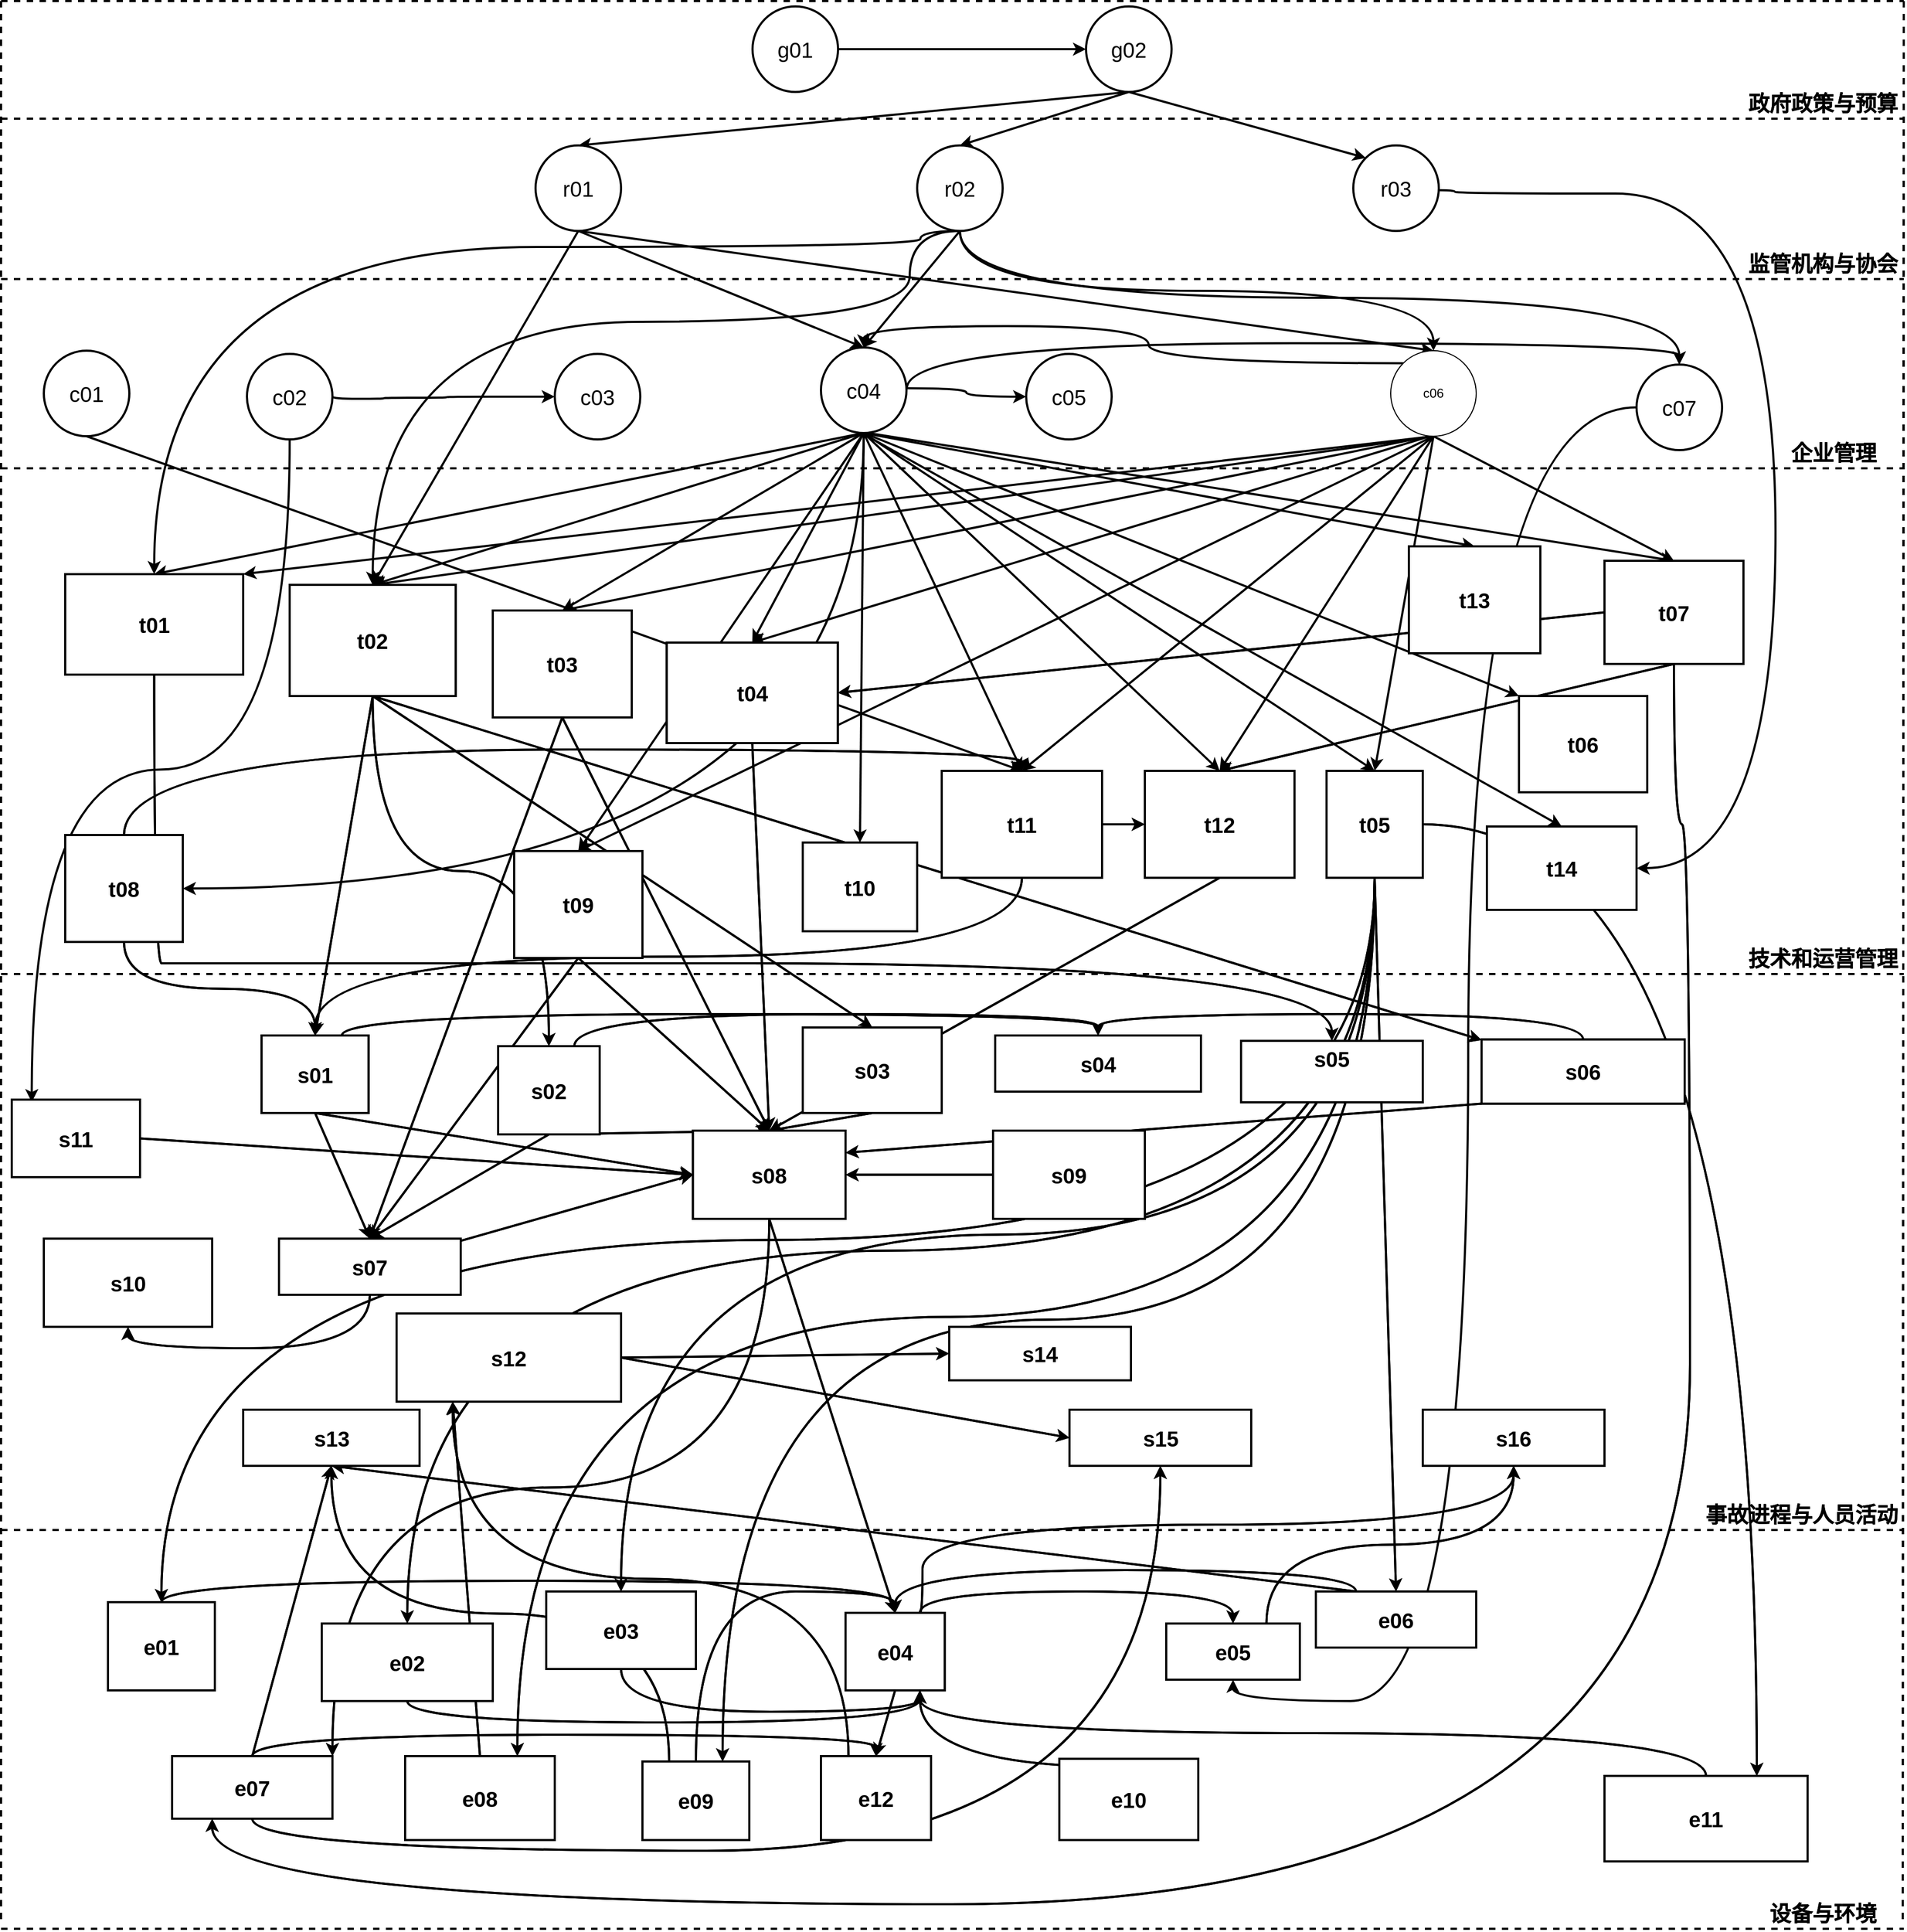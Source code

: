 <mxfile version="24.2.2" type="github">
  <diagram name="第 1 页" id="cSXOt_If06tRuQNw9_Id">
    <mxGraphModel dx="2270" dy="878" grid="1" gridSize="10" guides="1" tooltips="1" connect="1" arrows="1" fold="1" page="1" pageScale="1" pageWidth="583" pageHeight="827" math="0" shadow="0">
      <root>
        <mxCell id="0" />
        <mxCell id="1" parent="0" />
        <mxCell id="Mtfviob82MPcd9y9G0oO-23" value="" style="endArrow=classic;html=1;rounded=0;exitX=0.5;exitY=1;exitDx=0;exitDy=0;entryX=0.5;entryY=0;entryDx=0;entryDy=0;strokeWidth=2;align=center;verticalAlign=middle;labelBorderColor=none;fontSize=20;" parent="1" source="D2HSwKxdKyaoGHdWPaQV-44" target="D2HSwKxdKyaoGHdWPaQV-61" edge="1">
          <mxGeometry width="50" height="50" relative="1" as="geometry">
            <mxPoint x="1060" y="830" as="sourcePoint" />
            <mxPoint x="1110" y="780" as="targetPoint" />
          </mxGeometry>
        </mxCell>
        <mxCell id="Mtfviob82MPcd9y9G0oO-50" value="" style="endArrow=classic;html=1;rounded=0;exitX=0.5;exitY=1;exitDx=0;exitDy=0;entryX=0.5;entryY=0;entryDx=0;entryDy=0;strokeWidth=2;align=center;verticalAlign=middle;labelBorderColor=none;fontSize=20;" parent="1" source="D2HSwKxdKyaoGHdWPaQV-35" target="D2HSwKxdKyaoGHdWPaQV-72" edge="1">
          <mxGeometry width="50" height="50" relative="1" as="geometry">
            <mxPoint x="880" y="860" as="sourcePoint" />
            <mxPoint x="930" y="810" as="targetPoint" />
          </mxGeometry>
        </mxCell>
        <mxCell id="Mtfviob82MPcd9y9G0oO-20" value="" style="endArrow=classic;html=1;rounded=0;exitX=0.5;exitY=1;exitDx=0;exitDy=0;entryX=0.5;entryY=0;entryDx=0;entryDy=0;strokeWidth=2;align=center;verticalAlign=middle;labelBorderColor=none;fontSize=20;" parent="1" source="D2HSwKxdKyaoGHdWPaQV-47" target="D2HSwKxdKyaoGHdWPaQV-61" edge="1">
          <mxGeometry width="50" height="50" relative="1" as="geometry">
            <mxPoint x="800" y="790" as="sourcePoint" />
            <mxPoint x="850" y="740" as="targetPoint" />
          </mxGeometry>
        </mxCell>
        <mxCell id="Mtfviob82MPcd9y9G0oO-71" value="" style="endArrow=classic;html=1;rounded=0;exitX=0.5;exitY=1;exitDx=0;exitDy=0;entryX=0.5;entryY=0;entryDx=0;entryDy=0;strokeWidth=2;align=center;verticalAlign=middle;labelBorderColor=none;fontSize=20;" parent="1" source="D2HSwKxdKyaoGHdWPaQV-36" target="D2HSwKxdKyaoGHdWPaQV-61" edge="1">
          <mxGeometry width="50" height="50" relative="1" as="geometry">
            <mxPoint x="880" y="780" as="sourcePoint" />
            <mxPoint x="930" y="730" as="targetPoint" />
          </mxGeometry>
        </mxCell>
        <mxCell id="Mtfviob82MPcd9y9G0oO-2" value="" style="endArrow=classic;html=1;rounded=0;exitX=0.5;exitY=1;exitDx=0;exitDy=0;entryX=0.5;entryY=0;entryDx=0;entryDy=0;strokeWidth=2;align=center;verticalAlign=middle;labelBorderColor=none;fontSize=20;" parent="1" source="D2HSwKxdKyaoGHdWPaQV-35" target="D2HSwKxdKyaoGHdWPaQV-61" edge="1">
          <mxGeometry width="50" height="50" relative="1" as="geometry">
            <mxPoint x="630" y="790" as="sourcePoint" />
            <mxPoint x="680" y="740" as="targetPoint" />
          </mxGeometry>
        </mxCell>
        <mxCell id="D2HSwKxdKyaoGHdWPaQV-6" value="&lt;font style=&quot;font-size: 20px;&quot;&gt;&lt;b style=&quot;font-size: 20px;&quot;&gt;政府政策与预算&lt;/b&gt;&lt;/font&gt;" style="text;html=1;align=center;verticalAlign=middle;whiteSpace=wrap;rounded=0;strokeWidth=2;labelBorderColor=none;fontSize=20;" parent="1" vertex="1">
          <mxGeometry x="1350" y="90" width="149" height="30" as="geometry" />
        </mxCell>
        <mxCell id="D2HSwKxdKyaoGHdWPaQV-8" value="&lt;font style=&quot;font-size: 20px;&quot;&gt;企业管理&lt;/font&gt;" style="text;html=1;align=center;verticalAlign=middle;whiteSpace=wrap;rounded=0;strokeWidth=2;labelBorderColor=none;fontStyle=1;fontSize=20;" parent="1" vertex="1">
          <mxGeometry x="1370" y="417" width="129" height="30" as="geometry" />
        </mxCell>
        <mxCell id="D2HSwKxdKyaoGHdWPaQV-11" value="&lt;font style=&quot;font-size: 20px;&quot;&gt;设备与环境&lt;/font&gt;" style="text;html=1;align=center;verticalAlign=middle;whiteSpace=wrap;rounded=0;strokeWidth=2;labelBorderColor=none;fontStyle=1;fontSize=20;" parent="1" vertex="1">
          <mxGeometry x="1350" y="1783" width="149" height="30" as="geometry" />
        </mxCell>
        <mxCell id="Tey20wOVT-5CfHOspJdX-31" style="edgeStyle=orthogonalEdgeStyle;curved=1;rounded=0;orthogonalLoop=1;jettySize=auto;html=1;exitX=0.5;exitY=1;exitDx=0;exitDy=0;entryX=0.5;entryY=0;entryDx=0;entryDy=0;strokeWidth=2;align=center;verticalAlign=middle;labelBorderColor=none;fontSize=20;" parent="1" source="cgyANHsifZZ1HGRDDZeK-1" target="D2HSwKxdKyaoGHdWPaQV-31" edge="1">
          <mxGeometry relative="1" as="geometry">
            <mxPoint x="-70" y="460" as="targetPoint" />
            <Array as="points">
              <mxPoint x="580" y="225" />
              <mxPoint x="580" y="240" />
              <mxPoint x="-137" y="240" />
            </Array>
          </mxGeometry>
        </mxCell>
        <mxCell id="U7l6EVNEB7PfGx6SXFJ--22" style="edgeStyle=orthogonalEdgeStyle;curved=1;rounded=0;orthogonalLoop=1;jettySize=auto;html=1;exitX=0.5;exitY=1;exitDx=0;exitDy=0;entryX=0.5;entryY=0;entryDx=0;entryDy=0;strokeWidth=2;align=center;verticalAlign=middle;labelBorderColor=none;fontSize=20;" parent="1" source="cgyANHsifZZ1HGRDDZeK-1" target="D2HSwKxdKyaoGHdWPaQV-32" edge="1">
          <mxGeometry relative="1" as="geometry">
            <Array as="points">
              <mxPoint x="570" y="225" />
              <mxPoint x="570" y="310" />
              <mxPoint x="68" y="310" />
            </Array>
          </mxGeometry>
        </mxCell>
        <mxCell id="U7l6EVNEB7PfGx6SXFJ--26" style="edgeStyle=orthogonalEdgeStyle;curved=1;rounded=0;orthogonalLoop=1;jettySize=auto;html=1;exitX=0.5;exitY=1;exitDx=0;exitDy=0;entryX=0.5;entryY=0;entryDx=0;entryDy=0;strokeWidth=2;align=center;verticalAlign=middle;labelBorderColor=none;fontSize=20;" parent="1" source="cgyANHsifZZ1HGRDDZeK-1" target="cgyANHsifZZ1HGRDDZeK-9" edge="1">
          <mxGeometry relative="1" as="geometry">
            <mxPoint x="1275" y="350" as="targetPoint" />
          </mxGeometry>
        </mxCell>
        <mxCell id="U7l6EVNEB7PfGx6SXFJ--27" style="edgeStyle=orthogonalEdgeStyle;curved=1;rounded=0;orthogonalLoop=1;jettySize=auto;html=1;exitX=0.5;exitY=1;exitDx=0;exitDy=0;entryX=0.5;entryY=0;entryDx=0;entryDy=0;strokeWidth=2;align=center;verticalAlign=middle;labelBorderColor=none;fontSize=20;" parent="1" source="cgyANHsifZZ1HGRDDZeK-1" target="cgyANHsifZZ1HGRDDZeK-11" edge="1">
          <mxGeometry relative="1" as="geometry">
            <mxPoint x="1055" y="337" as="targetPoint" />
          </mxGeometry>
        </mxCell>
        <mxCell id="Tey20wOVT-5CfHOspJdX-33" style="edgeStyle=none;rounded=0;orthogonalLoop=1;jettySize=auto;html=1;exitX=0.5;exitY=1;exitDx=0;exitDy=0;entryX=0.5;entryY=0;entryDx=0;entryDy=0;strokeWidth=2;align=center;verticalAlign=middle;labelBorderColor=none;fontSize=20;" parent="1" source="cgyANHsifZZ1HGRDDZeK-3" target="D2HSwKxdKyaoGHdWPaQV-46" edge="1">
          <mxGeometry relative="1" as="geometry">
            <mxPoint x="290" y="790" as="targetPoint" />
            <mxPoint x="-179.375" y="417" as="sourcePoint" />
          </mxGeometry>
        </mxCell>
        <mxCell id="U7l6EVNEB7PfGx6SXFJ--35" style="edgeStyle=orthogonalEdgeStyle;curved=1;rounded=0;orthogonalLoop=1;jettySize=auto;html=1;exitX=0.5;exitY=1;exitDx=0;exitDy=0;entryX=0.156;entryY=0.033;entryDx=0;entryDy=0;entryPerimeter=0;strokeWidth=2;align=center;verticalAlign=middle;labelBorderColor=none;fontSize=20;" parent="1" source="cgyANHsifZZ1HGRDDZeK-4" target="7SNBnwVA3aRYyQUwE5cQ-16" edge="1">
          <mxGeometry relative="1" as="geometry">
            <mxPoint x="-18.125" y="420" as="sourcePoint" />
          </mxGeometry>
        </mxCell>
        <mxCell id="Tey20wOVT-5CfHOspJdX-32" style="edgeStyle=orthogonalEdgeStyle;curved=1;rounded=0;orthogonalLoop=1;jettySize=auto;html=1;entryX=0;entryY=0.5;entryDx=0;entryDy=0;strokeWidth=2;align=center;verticalAlign=middle;labelBorderColor=none;fontSize=20;exitX=1.004;exitY=0.477;exitDx=0;exitDy=0;exitPerimeter=0;" parent="1" source="cgyANHsifZZ1HGRDDZeK-6" target="cgyANHsifZZ1HGRDDZeK-7" edge="1">
          <mxGeometry relative="1" as="geometry">
            <mxPoint x="570" y="380" as="sourcePoint" />
            <mxPoint x="678.5" y="382.0" as="targetPoint" />
          </mxGeometry>
        </mxCell>
        <mxCell id="Tey20wOVT-5CfHOspJdX-82" style="edgeStyle=none;rounded=0;orthogonalLoop=1;jettySize=auto;html=1;exitX=0.483;exitY=0.989;exitDx=0;exitDy=0;entryX=0.5;entryY=0;entryDx=0;entryDy=0;strokeWidth=2;align=center;verticalAlign=middle;labelBorderColor=none;fontSize=20;exitPerimeter=0;" parent="1" source="cgyANHsifZZ1HGRDDZeK-6" target="D2HSwKxdKyaoGHdWPaQV-42" edge="1">
          <mxGeometry relative="1" as="geometry">
            <mxPoint x="536" y="420" as="sourcePoint" />
          </mxGeometry>
        </mxCell>
        <mxCell id="Tey20wOVT-5CfHOspJdX-83" style="edgeStyle=none;rounded=0;orthogonalLoop=1;jettySize=auto;html=1;exitX=0.5;exitY=1;exitDx=0;exitDy=0;entryX=0.5;entryY=0;entryDx=0;entryDy=0;strokeWidth=2;align=center;verticalAlign=middle;labelBorderColor=none;fontSize=20;" parent="1" source="cgyANHsifZZ1HGRDDZeK-6" target="cpaYwVjUg7fbwdwy47s0-11" edge="1">
          <mxGeometry relative="1" as="geometry">
            <mxPoint x="536" y="420" as="sourcePoint" />
          </mxGeometry>
        </mxCell>
        <mxCell id="Tey20wOVT-5CfHOspJdX-96" style="rounded=0;orthogonalLoop=1;jettySize=auto;html=1;exitX=0.5;exitY=1;exitDx=0;exitDy=0;entryX=0.5;entryY=0;entryDx=0;entryDy=0;strokeWidth=2;align=center;verticalAlign=middle;labelBorderColor=none;fontSize=20;" parent="1" source="cgyANHsifZZ1HGRDDZeK-6" target="D2HSwKxdKyaoGHdWPaQV-47" edge="1">
          <mxGeometry relative="1" as="geometry">
            <mxPoint x="536" y="420" as="sourcePoint" />
          </mxGeometry>
        </mxCell>
        <mxCell id="Tey20wOVT-5CfHOspJdX-116" style="edgeStyle=orthogonalEdgeStyle;curved=1;rounded=0;orthogonalLoop=1;jettySize=auto;html=1;exitX=0.5;exitY=1;exitDx=0;exitDy=0;entryX=1;entryY=0.5;entryDx=0;entryDy=0;strokeWidth=2;align=center;verticalAlign=middle;labelBorderColor=none;fontSize=20;" parent="1" source="cgyANHsifZZ1HGRDDZeK-6" target="D2HSwKxdKyaoGHdWPaQV-43" edge="1">
          <mxGeometry relative="1" as="geometry">
            <mxPoint x="536" y="420" as="sourcePoint" />
          </mxGeometry>
        </mxCell>
        <mxCell id="U7l6EVNEB7PfGx6SXFJ--41" style="edgeStyle=none;rounded=0;orthogonalLoop=1;jettySize=auto;html=1;exitX=0.5;exitY=1;exitDx=0;exitDy=0;entryX=0;entryY=0;entryDx=0;entryDy=0;strokeWidth=2;align=center;verticalAlign=middle;labelBorderColor=none;fontSize=20;" parent="1" source="cgyANHsifZZ1HGRDDZeK-6" target="7SNBnwVA3aRYyQUwE5cQ-11" edge="1">
          <mxGeometry relative="1" as="geometry">
            <mxPoint x="536" y="420" as="sourcePoint" />
          </mxGeometry>
        </mxCell>
        <mxCell id="U7l6EVNEB7PfGx6SXFJ--42" style="edgeStyle=none;rounded=0;orthogonalLoop=1;jettySize=auto;html=1;exitX=0.5;exitY=1;exitDx=0;exitDy=0;entryX=0.5;entryY=0;entryDx=0;entryDy=0;strokeWidth=2;align=center;verticalAlign=middle;labelBorderColor=none;fontSize=20;" parent="1" source="cgyANHsifZZ1HGRDDZeK-6" target="7SNBnwVA3aRYyQUwE5cQ-13" edge="1">
          <mxGeometry relative="1" as="geometry">
            <mxPoint x="536" y="420" as="sourcePoint" />
          </mxGeometry>
        </mxCell>
        <mxCell id="Tey20wOVT-5CfHOspJdX-124" style="edgeStyle=orthogonalEdgeStyle;curved=1;rounded=0;orthogonalLoop=1;jettySize=auto;html=1;exitX=0.5;exitY=1;exitDx=0;exitDy=0;entryX=0.5;entryY=0;entryDx=0;entryDy=0;strokeWidth=2;align=center;verticalAlign=middle;labelBorderColor=none;fontSize=20;" parent="1" source="D2HSwKxdKyaoGHdWPaQV-31" target="D2HSwKxdKyaoGHdWPaQV-63" edge="1">
          <mxGeometry relative="1" as="geometry">
            <Array as="points">
              <mxPoint x="-123" y="910" />
              <mxPoint x="945" y="910" />
            </Array>
          </mxGeometry>
        </mxCell>
        <mxCell id="D2HSwKxdKyaoGHdWPaQV-31" value="t01&lt;br style=&quot;font-size: 20px;&quot;&gt;应急预案编制与组织演练存在缺陷" style="rounded=0;whiteSpace=wrap;html=1;strokeWidth=2;align=center;verticalAlign=middle;labelBorderColor=none;fontStyle=1;fontSize=20;" parent="1" vertex="1">
          <mxGeometry x="-220" y="546" width="166.5" height="94" as="geometry" />
        </mxCell>
        <mxCell id="Tey20wOVT-5CfHOspJdX-85" style="edgeStyle=orthogonalEdgeStyle;curved=1;rounded=0;orthogonalLoop=1;jettySize=auto;html=1;exitX=0.5;exitY=1;exitDx=0;exitDy=0;entryX=0.5;entryY=0;entryDx=0;entryDy=0;strokeWidth=2;align=center;verticalAlign=middle;labelBorderColor=none;fontSize=20;" parent="1" source="D2HSwKxdKyaoGHdWPaQV-32" target="D2HSwKxdKyaoGHdWPaQV-68" edge="1">
          <mxGeometry relative="1" as="geometry" />
        </mxCell>
        <mxCell id="D2HSwKxdKyaoGHdWPaQV-32" value="t02&lt;br style=&quot;font-size: 20px;&quot;&gt;安全生产教育培训和技能培训存在缺陷" style="rounded=0;whiteSpace=wrap;html=1;strokeWidth=2;align=center;verticalAlign=middle;labelBorderColor=none;fontStyle=1;fontSize=20;" parent="1" vertex="1">
          <mxGeometry x="-10" y="556" width="155.25" height="104" as="geometry" />
        </mxCell>
        <mxCell id="U7l6EVNEB7PfGx6SXFJ--15" style="edgeStyle=orthogonalEdgeStyle;curved=1;rounded=0;orthogonalLoop=1;jettySize=auto;html=1;exitX=0.5;exitY=0;exitDx=0;exitDy=0;entryX=0.5;entryY=0;entryDx=0;entryDy=0;strokeWidth=2;align=center;verticalAlign=middle;labelBorderColor=none;fontSize=20;" parent="1" source="D2HSwKxdKyaoGHdWPaQV-43" target="D2HSwKxdKyaoGHdWPaQV-46" edge="1">
          <mxGeometry relative="1" as="geometry" />
        </mxCell>
        <mxCell id="U7l6EVNEB7PfGx6SXFJ--51" style="edgeStyle=orthogonalEdgeStyle;curved=1;rounded=0;orthogonalLoop=1;jettySize=auto;html=1;exitX=0.5;exitY=1;exitDx=0;exitDy=0;strokeWidth=2;align=center;verticalAlign=middle;labelBorderColor=none;entryX=0.5;entryY=0;entryDx=0;entryDy=0;fontSize=20;" parent="1" source="D2HSwKxdKyaoGHdWPaQV-43" target="D2HSwKxdKyaoGHdWPaQV-65" edge="1">
          <mxGeometry relative="1" as="geometry">
            <mxPoint x="30" y="970" as="targetPoint" />
          </mxGeometry>
        </mxCell>
        <mxCell id="D2HSwKxdKyaoGHdWPaQV-43" value="t08&lt;br style=&quot;font-size: 20px;&quot;&gt;施工方案和技术交底不完善" style="rounded=0;whiteSpace=wrap;html=1;strokeWidth=2;align=center;verticalAlign=middle;labelBorderColor=none;fontStyle=1;fontSize=20;" parent="1" vertex="1">
          <mxGeometry x="-220" y="790" width="110" height="100" as="geometry" />
        </mxCell>
        <mxCell id="Tey20wOVT-5CfHOspJdX-68" style="edgeStyle=orthogonalEdgeStyle;curved=1;rounded=0;orthogonalLoop=1;jettySize=auto;html=1;exitX=0.5;exitY=0;exitDx=0;exitDy=0;entryX=0.5;entryY=0;entryDx=0;entryDy=0;strokeWidth=2;align=center;verticalAlign=middle;labelBorderColor=none;fontSize=20;" parent="1" source="cpaYwVjUg7fbwdwy47s0-15" target="D2HSwKxdKyaoGHdWPaQV-60" edge="1">
          <mxGeometry relative="1" as="geometry" />
        </mxCell>
        <mxCell id="nhjlC9cMHqRvBsudsbuq-5" style="edgeStyle=none;rounded=0;orthogonalLoop=1;jettySize=auto;html=1;exitX=0.5;exitY=1;exitDx=0;exitDy=0;entryX=0.5;entryY=0;entryDx=0;entryDy=0;strokeWidth=2;fontSize=20;" parent="1" source="D2HSwKxdKyaoGHdWPaQV-61" target="7SNBnwVA3aRYyQUwE5cQ-30" edge="1">
          <mxGeometry relative="1" as="geometry" />
        </mxCell>
        <mxCell id="nhjlC9cMHqRvBsudsbuq-6" style="edgeStyle=orthogonalEdgeStyle;curved=1;rounded=0;orthogonalLoop=1;jettySize=auto;html=1;exitX=0.5;exitY=1;exitDx=0;exitDy=0;entryX=1;entryY=0;entryDx=0;entryDy=0;strokeWidth=2;fontSize=20;" parent="1" source="D2HSwKxdKyaoGHdWPaQV-61" target="7SNBnwVA3aRYyQUwE5cQ-26" edge="1">
          <mxGeometry relative="1" as="geometry" />
        </mxCell>
        <mxCell id="Tey20wOVT-5CfHOspJdX-91" style="edgeStyle=orthogonalEdgeStyle;curved=1;rounded=0;orthogonalLoop=1;jettySize=auto;html=1;exitX=0.75;exitY=0;exitDx=0;exitDy=0;entryX=0.5;entryY=0;entryDx=0;entryDy=0;strokeWidth=2;align=center;verticalAlign=middle;labelBorderColor=none;fontSize=20;" parent="1" source="D2HSwKxdKyaoGHdWPaQV-65" target="D2HSwKxdKyaoGHdWPaQV-60" edge="1">
          <mxGeometry relative="1" as="geometry" />
        </mxCell>
        <mxCell id="D2HSwKxdKyaoGHdWPaQV-65" value="s01&lt;br style=&quot;font-size: 20px;&quot;&gt;员工风险识别不足" style="rounded=0;whiteSpace=wrap;html=1;strokeWidth=2;align=center;verticalAlign=middle;labelBorderColor=none;fontStyle=1;fontSize=20;" parent="1" vertex="1">
          <mxGeometry x="-36.25" y="977.5" width="100" height="72.5" as="geometry" />
        </mxCell>
        <mxCell id="Tey20wOVT-5CfHOspJdX-70" style="edgeStyle=orthogonalEdgeStyle;curved=1;rounded=0;orthogonalLoop=1;jettySize=auto;html=1;exitX=0.75;exitY=0;exitDx=0;exitDy=0;entryX=0.5;entryY=0;entryDx=0;entryDy=0;strokeWidth=2;align=center;verticalAlign=middle;labelBorderColor=none;fontSize=20;" parent="1" source="D2HSwKxdKyaoGHdWPaQV-68" target="D2HSwKxdKyaoGHdWPaQV-60" edge="1">
          <mxGeometry relative="1" as="geometry" />
        </mxCell>
        <mxCell id="U7l6EVNEB7PfGx6SXFJ--39" style="edgeStyle=none;rounded=0;orthogonalLoop=1;jettySize=auto;html=1;exitX=0.5;exitY=1;exitDx=0;exitDy=0;entryX=0.5;entryY=0;entryDx=0;entryDy=0;strokeWidth=2;align=center;verticalAlign=middle;labelBorderColor=none;fontSize=20;" parent="1" source="D2HSwKxdKyaoGHdWPaQV-68" target="D2HSwKxdKyaoGHdWPaQV-72" edge="1">
          <mxGeometry relative="1" as="geometry" />
        </mxCell>
        <mxCell id="Tey20wOVT-5CfHOspJdX-92" style="edgeStyle=orthogonalEdgeStyle;curved=1;rounded=0;orthogonalLoop=1;jettySize=auto;html=1;exitX=0;exitY=0.5;exitDx=0;exitDy=0;entryX=1;entryY=0.5;entryDx=0;entryDy=0;strokeWidth=2;align=center;verticalAlign=middle;labelBorderColor=none;fontSize=20;" parent="1" source="D2HSwKxdKyaoGHdWPaQV-70" target="D2HSwKxdKyaoGHdWPaQV-61" edge="1">
          <mxGeometry relative="1" as="geometry" />
        </mxCell>
        <mxCell id="Tey20wOVT-5CfHOspJdX-110" style="edgeStyle=orthogonalEdgeStyle;curved=1;rounded=0;orthogonalLoop=1;jettySize=auto;html=1;exitX=0.5;exitY=1;exitDx=0;exitDy=0;entryX=0.5;entryY=1;entryDx=0;entryDy=0;strokeWidth=2;align=center;verticalAlign=middle;labelBorderColor=none;fontSize=20;" parent="1" source="D2HSwKxdKyaoGHdWPaQV-72" target="cpaYwVjUg7fbwdwy47s0-14" edge="1">
          <mxGeometry relative="1" as="geometry" />
        </mxCell>
        <mxCell id="Tey20wOVT-5CfHOspJdX-114" style="edgeStyle=none;rounded=0;orthogonalLoop=1;jettySize=auto;html=1;exitX=0.5;exitY=1;exitDx=0;exitDy=0;entryX=0.5;entryY=0;entryDx=0;entryDy=0;strokeWidth=2;align=center;verticalAlign=middle;labelBorderColor=none;fontSize=20;" parent="1" source="cgyANHsifZZ1HGRDDZeK-11" target="D2HSwKxdKyaoGHdWPaQV-42" edge="1">
          <mxGeometry relative="1" as="geometry">
            <mxPoint x="1055" y="417" as="sourcePoint" />
          </mxGeometry>
        </mxCell>
        <mxCell id="U7l6EVNEB7PfGx6SXFJ--50" style="edgeStyle=orthogonalEdgeStyle;curved=1;rounded=0;orthogonalLoop=1;jettySize=auto;html=1;exitX=0;exitY=0;exitDx=0;exitDy=0;entryX=0.5;entryY=0;entryDx=0;entryDy=0;strokeWidth=2;align=center;verticalAlign=middle;labelBorderColor=none;fontSize=20;" parent="1" source="cgyANHsifZZ1HGRDDZeK-11" target="cgyANHsifZZ1HGRDDZeK-6" edge="1">
          <mxGeometry relative="1" as="geometry">
            <mxPoint x="1017.5" y="337" as="sourcePoint" />
            <mxPoint x="536" y="344" as="targetPoint" />
          </mxGeometry>
        </mxCell>
        <mxCell id="U7l6EVNEB7PfGx6SXFJ--52" style="edgeStyle=none;rounded=0;orthogonalLoop=1;jettySize=auto;html=1;exitX=0.5;exitY=1;exitDx=0;exitDy=0;entryX=1;entryY=0;entryDx=0;entryDy=0;strokeWidth=2;align=center;verticalAlign=middle;labelBorderColor=none;fontSize=20;" parent="1" source="cgyANHsifZZ1HGRDDZeK-11" target="D2HSwKxdKyaoGHdWPaQV-31" edge="1">
          <mxGeometry relative="1" as="geometry">
            <mxPoint x="1055" y="417" as="sourcePoint" />
          </mxGeometry>
        </mxCell>
        <mxCell id="U7l6EVNEB7PfGx6SXFJ--53" style="edgeStyle=none;rounded=0;orthogonalLoop=1;jettySize=auto;html=1;exitX=0.5;exitY=1;exitDx=0;exitDy=0;entryX=0.5;entryY=0;entryDx=0;entryDy=0;strokeWidth=2;align=center;verticalAlign=middle;labelBorderColor=none;fontSize=20;" parent="1" source="cgyANHsifZZ1HGRDDZeK-11" target="D2HSwKxdKyaoGHdWPaQV-32" edge="1">
          <mxGeometry relative="1" as="geometry">
            <mxPoint x="1055" y="417" as="sourcePoint" />
          </mxGeometry>
        </mxCell>
        <mxCell id="U7l6EVNEB7PfGx6SXFJ--54" style="edgeStyle=none;rounded=0;orthogonalLoop=1;jettySize=auto;html=1;exitX=0.475;exitY=0.996;exitDx=0;exitDy=0;entryX=0.5;entryY=0;entryDx=0;entryDy=0;strokeWidth=2;align=center;verticalAlign=middle;labelBorderColor=none;fontSize=20;exitPerimeter=0;" parent="1" source="cgyANHsifZZ1HGRDDZeK-11" target="D2HSwKxdKyaoGHdWPaQV-36" edge="1">
          <mxGeometry relative="1" as="geometry">
            <mxPoint x="1055" y="417" as="sourcePoint" />
          </mxGeometry>
        </mxCell>
        <mxCell id="U7l6EVNEB7PfGx6SXFJ--55" style="edgeStyle=none;rounded=0;orthogonalLoop=1;jettySize=auto;html=1;exitX=0.5;exitY=1;exitDx=0;exitDy=0;entryX=0.5;entryY=0;entryDx=0;entryDy=0;strokeWidth=2;align=center;verticalAlign=middle;labelBorderColor=none;fontSize=20;" parent="1" source="cgyANHsifZZ1HGRDDZeK-11" target="D2HSwKxdKyaoGHdWPaQV-47" edge="1">
          <mxGeometry relative="1" as="geometry">
            <mxPoint x="1055" y="417" as="sourcePoint" />
          </mxGeometry>
        </mxCell>
        <mxCell id="U7l6EVNEB7PfGx6SXFJ--58" style="edgeStyle=none;rounded=0;orthogonalLoop=1;jettySize=auto;html=1;exitX=0.5;exitY=1;exitDx=0;exitDy=0;entryX=0.5;entryY=0;entryDx=0;entryDy=0;strokeWidth=2;align=center;verticalAlign=middle;labelBorderColor=none;fontSize=20;" parent="1" source="cgyANHsifZZ1HGRDDZeK-11" target="D2HSwKxdKyaoGHdWPaQV-44" edge="1">
          <mxGeometry relative="1" as="geometry">
            <mxPoint x="1055" y="417" as="sourcePoint" />
          </mxGeometry>
        </mxCell>
        <mxCell id="cpaYwVjUg7fbwdwy47s0-14" value="s10&lt;br style=&quot;font-size: 20px;&quot;&gt;对交接班和巡视制度落实不到位" style="rounded=0;whiteSpace=wrap;html=1;strokeWidth=2;align=center;verticalAlign=middle;labelBorderColor=none;fontStyle=1;fontSize=20;" parent="1" vertex="1">
          <mxGeometry x="-240" y="1167.5" width="157.5" height="82.5" as="geometry" />
        </mxCell>
        <mxCell id="Tey20wOVT-5CfHOspJdX-35" style="edgeStyle=orthogonalEdgeStyle;curved=1;rounded=0;orthogonalLoop=1;jettySize=auto;html=1;exitX=0.5;exitY=0;exitDx=0;exitDy=0;entryX=0.5;entryY=0;entryDx=0;entryDy=0;strokeWidth=2;align=center;verticalAlign=middle;labelBorderColor=none;fontSize=20;" parent="1" source="cpaYwVjUg7fbwdwy47s0-17" target="7SNBnwVA3aRYyQUwE5cQ-30" edge="1">
          <mxGeometry relative="1" as="geometry" />
        </mxCell>
        <mxCell id="U7l6EVNEB7PfGx6SXFJ--29" style="edgeStyle=orthogonalEdgeStyle;curved=1;rounded=0;orthogonalLoop=1;jettySize=auto;html=1;exitX=0;exitY=0.5;exitDx=0;exitDy=0;entryX=0.5;entryY=1;entryDx=0;entryDy=0;strokeWidth=2;align=center;verticalAlign=middle;labelBorderColor=none;fontSize=20;" parent="1" source="cgyANHsifZZ1HGRDDZeK-9" target="7SNBnwVA3aRYyQUwE5cQ-32" edge="1">
          <mxGeometry relative="1" as="geometry">
            <mxPoint x="1360" y="380" as="sourcePoint" />
          </mxGeometry>
        </mxCell>
        <mxCell id="U7l6EVNEB7PfGx6SXFJ--36" style="edgeStyle=none;rounded=0;orthogonalLoop=1;jettySize=auto;html=1;exitX=1;exitY=0.5;exitDx=0;exitDy=0;strokeWidth=2;align=center;verticalAlign=middle;labelBorderColor=none;fontSize=20;entryX=0;entryY=0.5;entryDx=0;entryDy=0;" parent="1" source="7SNBnwVA3aRYyQUwE5cQ-16" target="D2HSwKxdKyaoGHdWPaQV-61" edge="1">
          <mxGeometry relative="1" as="geometry">
            <mxPoint x="360" y="1170" as="targetPoint" />
          </mxGeometry>
        </mxCell>
        <mxCell id="7SNBnwVA3aRYyQUwE5cQ-16" value="s11&lt;br style=&quot;font-size: 20px;&quot;&gt;员工不具备从业资格" style="rounded=0;whiteSpace=wrap;html=1;strokeWidth=2;align=center;verticalAlign=middle;labelBorderColor=none;fontStyle=1;fontSize=20;" parent="1" vertex="1">
          <mxGeometry x="-270" y="1037.5" width="120" height="72.5" as="geometry" />
        </mxCell>
        <mxCell id="Tey20wOVT-5CfHOspJdX-66" style="edgeStyle=orthogonalEdgeStyle;curved=1;rounded=0;orthogonalLoop=1;jettySize=auto;html=1;exitX=0.25;exitY=0;exitDx=0;exitDy=0;entryX=0.5;entryY=1;entryDx=0;entryDy=0;strokeWidth=2;align=center;verticalAlign=middle;labelBorderColor=none;fontSize=20;" parent="1" source="7SNBnwVA3aRYyQUwE5cQ-25" target="7SNBnwVA3aRYyQUwE5cQ-17" edge="1">
          <mxGeometry relative="1" as="geometry" />
        </mxCell>
        <mxCell id="U7l6EVNEB7PfGx6SXFJ--6" style="edgeStyle=orthogonalEdgeStyle;curved=1;rounded=0;orthogonalLoop=1;jettySize=auto;html=1;exitX=0.5;exitY=0;exitDx=0;exitDy=0;entryX=0.5;entryY=0;entryDx=0;entryDy=0;strokeWidth=2;align=center;verticalAlign=middle;labelBorderColor=none;fontSize=20;" parent="1" source="7SNBnwVA3aRYyQUwE5cQ-25" target="7SNBnwVA3aRYyQUwE5cQ-30" edge="1">
          <mxGeometry relative="1" as="geometry" />
        </mxCell>
        <mxCell id="Tey20wOVT-5CfHOspJdX-4" style="edgeStyle=orthogonalEdgeStyle;curved=1;rounded=0;orthogonalLoop=1;jettySize=auto;html=1;exitX=0.5;exitY=0;exitDx=0;exitDy=0;entryX=0.5;entryY=0;entryDx=0;entryDy=0;strokeWidth=2;align=center;verticalAlign=middle;labelBorderColor=none;fontSize=20;" parent="1" source="7SNBnwVA3aRYyQUwE5cQ-26" target="7SNBnwVA3aRYyQUwE5cQ-31" edge="1">
          <mxGeometry relative="1" as="geometry" />
        </mxCell>
        <mxCell id="Tey20wOVT-5CfHOspJdX-89" style="edgeStyle=orthogonalEdgeStyle;curved=1;rounded=0;orthogonalLoop=1;jettySize=auto;html=1;exitX=0.5;exitY=1;exitDx=0;exitDy=0;entryX=0.5;entryY=1;entryDx=0;entryDy=0;strokeWidth=2;align=center;verticalAlign=middle;labelBorderColor=none;fontSize=20;" parent="1" source="7SNBnwVA3aRYyQUwE5cQ-26" target="7SNBnwVA3aRYyQUwE5cQ-20" edge="1">
          <mxGeometry relative="1" as="geometry">
            <Array as="points">
              <mxPoint x="-45" y="1740" />
              <mxPoint x="804" y="1740" />
            </Array>
          </mxGeometry>
        </mxCell>
        <mxCell id="U7l6EVNEB7PfGx6SXFJ--49" style="rounded=0;orthogonalLoop=1;jettySize=auto;html=1;exitX=0.5;exitY=0;exitDx=0;exitDy=0;entryX=0.5;entryY=1;entryDx=0;entryDy=0;strokeWidth=2;align=center;verticalAlign=middle;labelBorderColor=none;fontSize=20;" parent="1" source="7SNBnwVA3aRYyQUwE5cQ-26" target="7SNBnwVA3aRYyQUwE5cQ-17" edge="1">
          <mxGeometry relative="1" as="geometry" />
        </mxCell>
        <mxCell id="nhjlC9cMHqRvBsudsbuq-7" style="rounded=0;orthogonalLoop=1;jettySize=auto;html=1;exitX=0.5;exitY=0;exitDx=0;exitDy=0;entryX=0.25;entryY=1;entryDx=0;entryDy=0;strokeWidth=2;fontSize=20;" parent="1" source="7SNBnwVA3aRYyQUwE5cQ-27" target="nhjlC9cMHqRvBsudsbuq-1" edge="1">
          <mxGeometry relative="1" as="geometry" />
        </mxCell>
        <mxCell id="U7l6EVNEB7PfGx6SXFJ--33" style="edgeStyle=orthogonalEdgeStyle;curved=1;rounded=0;orthogonalLoop=1;jettySize=auto;html=1;exitX=0.5;exitY=1;exitDx=0;exitDy=0;entryX=0.75;entryY=1;entryDx=0;entryDy=0;strokeWidth=2;align=center;verticalAlign=middle;labelBorderColor=none;fontSize=20;" parent="1" source="7SNBnwVA3aRYyQUwE5cQ-28" target="7SNBnwVA3aRYyQUwE5cQ-30" edge="1">
          <mxGeometry relative="1" as="geometry" />
        </mxCell>
        <mxCell id="Tey20wOVT-5CfHOspJdX-44" style="edgeStyle=orthogonalEdgeStyle;curved=1;rounded=0;orthogonalLoop=1;jettySize=auto;html=1;exitX=0.5;exitY=1;exitDx=0;exitDy=0;entryX=0.75;entryY=1;entryDx=0;entryDy=0;strokeWidth=2;align=center;verticalAlign=middle;labelBorderColor=none;fontSize=20;" parent="1" source="7SNBnwVA3aRYyQUwE5cQ-29" target="7SNBnwVA3aRYyQUwE5cQ-30" edge="1">
          <mxGeometry relative="1" as="geometry" />
        </mxCell>
        <mxCell id="Tey20wOVT-5CfHOspJdX-23" style="edgeStyle=orthogonalEdgeStyle;curved=1;rounded=0;orthogonalLoop=1;jettySize=auto;html=1;exitX=0.75;exitY=0;exitDx=0;exitDy=0;entryX=0.5;entryY=1;entryDx=0;entryDy=0;strokeWidth=2;align=center;verticalAlign=middle;labelBorderColor=none;fontSize=20;" parent="1" source="7SNBnwVA3aRYyQUwE5cQ-30" target="7SNBnwVA3aRYyQUwE5cQ-21" edge="1">
          <mxGeometry relative="1" as="geometry">
            <Array as="points">
              <mxPoint x="582" y="1518" />
              <mxPoint x="582" y="1435" />
              <mxPoint x="1135" y="1435" />
            </Array>
          </mxGeometry>
        </mxCell>
        <mxCell id="nhjlC9cMHqRvBsudsbuq-8" style="edgeStyle=orthogonalEdgeStyle;curved=1;rounded=0;orthogonalLoop=1;jettySize=auto;html=1;exitX=0.25;exitY=0;exitDx=0;exitDy=0;entryX=0.25;entryY=1;entryDx=0;entryDy=0;strokeWidth=2;fontSize=20;" parent="1" source="7SNBnwVA3aRYyQUwE5cQ-31" target="nhjlC9cMHqRvBsudsbuq-1" edge="1">
          <mxGeometry relative="1" as="geometry" />
        </mxCell>
        <mxCell id="U7l6EVNEB7PfGx6SXFJ--12" style="edgeStyle=orthogonalEdgeStyle;curved=1;rounded=0;orthogonalLoop=1;jettySize=auto;html=1;exitX=0.75;exitY=0;exitDx=0;exitDy=0;entryX=0.5;entryY=1;entryDx=0;entryDy=0;strokeWidth=2;align=center;verticalAlign=middle;labelBorderColor=none;fontSize=20;" parent="1" source="7SNBnwVA3aRYyQUwE5cQ-32" target="7SNBnwVA3aRYyQUwE5cQ-21" edge="1">
          <mxGeometry relative="1" as="geometry" />
        </mxCell>
        <mxCell id="Tey20wOVT-5CfHOspJdX-43" style="edgeStyle=orthogonalEdgeStyle;curved=1;rounded=0;orthogonalLoop=1;jettySize=auto;html=1;exitX=0.5;exitY=0;exitDx=0;exitDy=0;strokeWidth=2;align=center;verticalAlign=middle;labelBorderColor=none;fontStyle=1;fontSize=20;entryX=0.75;entryY=1;entryDx=0;entryDy=0;" parent="1" target="7SNBnwVA3aRYyQUwE5cQ-30" edge="1">
          <mxGeometry relative="1" as="geometry">
            <mxPoint x="580" y="1547.5" as="targetPoint" />
            <mxPoint x="770" y="1661.5" as="sourcePoint" />
          </mxGeometry>
        </mxCell>
        <mxCell id="Tey20wOVT-5CfHOspJdX-36" style="edgeStyle=orthogonalEdgeStyle;curved=1;rounded=0;orthogonalLoop=1;jettySize=auto;html=1;exitX=0.25;exitY=0;exitDx=0;exitDy=0;entryX=0.5;entryY=0;entryDx=0;entryDy=0;strokeWidth=2;align=center;verticalAlign=middle;labelBorderColor=none;fontSize=20;" parent="1" source="7SNBnwVA3aRYyQUwE5cQ-34" target="7SNBnwVA3aRYyQUwE5cQ-30" edge="1">
          <mxGeometry relative="1" as="geometry" />
        </mxCell>
        <mxCell id="Tey20wOVT-5CfHOspJdX-42" style="edgeStyle=orthogonalEdgeStyle;curved=1;rounded=0;orthogonalLoop=1;jettySize=auto;html=1;exitX=0.5;exitY=0;exitDx=0;exitDy=0;entryX=0.75;entryY=1;entryDx=0;entryDy=0;strokeWidth=2;align=center;verticalAlign=middle;labelBorderColor=none;fontSize=20;" parent="1" source="7SNBnwVA3aRYyQUwE5cQ-35" target="7SNBnwVA3aRYyQUwE5cQ-30" edge="1">
          <mxGeometry relative="1" as="geometry" />
        </mxCell>
        <mxCell id="7SNBnwVA3aRYyQUwE5cQ-35" value="e11&lt;br style=&quot;font-size: 20px;&quot;&gt;危化品储存方式或者数量不符合规定" style="rounded=0;whiteSpace=wrap;html=1;strokeWidth=2;align=center;verticalAlign=middle;labelBorderColor=none;fontStyle=1;fontSize=20;" parent="1" vertex="1">
          <mxGeometry x="1220" y="1670" width="190" height="80" as="geometry" />
        </mxCell>
        <mxCell id="U7l6EVNEB7PfGx6SXFJ--9" style="edgeStyle=orthogonalEdgeStyle;curved=1;rounded=0;orthogonalLoop=1;jettySize=auto;html=1;exitX=0.5;exitY=1;exitDx=0;exitDy=0;entryX=0.25;entryY=1;entryDx=0;entryDy=0;strokeWidth=2;align=center;verticalAlign=middle;labelBorderColor=none;fontSize=20;" parent="1" source="D2HSwKxdKyaoGHdWPaQV-42" target="7SNBnwVA3aRYyQUwE5cQ-26" edge="1">
          <mxGeometry relative="1" as="geometry">
            <Array as="points">
              <mxPoint x="1285" y="780" />
              <mxPoint x="1300" y="780" />
              <mxPoint x="1300" y="1790" />
              <mxPoint x="-82" y="1790" />
            </Array>
          </mxGeometry>
        </mxCell>
        <mxCell id="U7l6EVNEB7PfGx6SXFJ--43" style="edgeStyle=none;rounded=0;orthogonalLoop=1;jettySize=auto;html=1;exitX=0;exitY=0.5;exitDx=0;exitDy=0;entryX=1;entryY=0.5;entryDx=0;entryDy=0;strokeWidth=2;align=center;verticalAlign=middle;labelBorderColor=none;fontSize=20;" parent="1" source="D2HSwKxdKyaoGHdWPaQV-42" target="D2HSwKxdKyaoGHdWPaQV-36" edge="1">
          <mxGeometry relative="1" as="geometry" />
        </mxCell>
        <mxCell id="D2HSwKxdKyaoGHdWPaQV-42" value="t07&lt;br style=&quot;font-size: 20px;&quot;&gt;设备巡查与管理漏洞严重" style="rounded=0;whiteSpace=wrap;html=1;strokeWidth=2;align=center;verticalAlign=middle;labelBorderColor=none;fontStyle=1;fontSize=20;" parent="1" vertex="1">
          <mxGeometry x="1220" y="533.5" width="130" height="96.5" as="geometry" />
        </mxCell>
        <mxCell id="Mtfviob82MPcd9y9G0oO-5" value="" style="endArrow=none;dashed=1;html=1;rounded=0;strokeWidth=2;align=center;verticalAlign=middle;labelBorderColor=none;fontSize=20;" parent="1" edge="1">
          <mxGeometry width="50" height="50" relative="1" as="geometry">
            <mxPoint x="-280" y="120" as="sourcePoint" />
            <mxPoint x="1500" y="120" as="targetPoint" />
          </mxGeometry>
        </mxCell>
        <mxCell id="Mtfviob82MPcd9y9G0oO-6" value="" style="endArrow=none;dashed=1;html=1;rounded=0;strokeWidth=2;align=center;verticalAlign=middle;labelBorderColor=none;fontSize=20;" parent="1" edge="1">
          <mxGeometry width="50" height="50" relative="1" as="geometry">
            <mxPoint x="-280" y="270" as="sourcePoint" />
            <mxPoint x="1500" y="270" as="targetPoint" />
          </mxGeometry>
        </mxCell>
        <mxCell id="Mtfviob82MPcd9y9G0oO-7" value="" style="endArrow=none;dashed=1;html=1;rounded=0;strokeWidth=2;align=center;verticalAlign=middle;labelBorderColor=none;fontSize=20;" parent="1" edge="1">
          <mxGeometry width="50" height="50" relative="1" as="geometry">
            <mxPoint x="-280" y="447" as="sourcePoint" />
            <mxPoint x="1500" y="447" as="targetPoint" />
          </mxGeometry>
        </mxCell>
        <mxCell id="Mtfviob82MPcd9y9G0oO-8" value="" style="endArrow=none;dashed=1;html=1;rounded=0;strokeWidth=2;align=center;verticalAlign=middle;labelBorderColor=none;fontSize=20;" parent="1" edge="1">
          <mxGeometry width="50" height="50" relative="1" as="geometry">
            <mxPoint x="-280" y="920" as="sourcePoint" />
            <mxPoint x="1500" y="920" as="targetPoint" />
          </mxGeometry>
        </mxCell>
        <mxCell id="Mtfviob82MPcd9y9G0oO-9" value="" style="endArrow=none;dashed=1;html=1;rounded=0;strokeWidth=2;align=center;verticalAlign=middle;labelBorderColor=none;fontSize=20;" parent="1" edge="1">
          <mxGeometry width="50" height="50" relative="1" as="geometry">
            <mxPoint x="-280" y="1440" as="sourcePoint" />
            <mxPoint x="1500" y="1440" as="targetPoint" />
          </mxGeometry>
        </mxCell>
        <mxCell id="Mtfviob82MPcd9y9G0oO-10" value="" style="endArrow=none;dashed=1;html=1;rounded=0;strokeWidth=2;align=center;verticalAlign=middle;labelBorderColor=none;fontSize=20;" parent="1" edge="1">
          <mxGeometry width="50" height="50" relative="1" as="geometry">
            <mxPoint x="-280" y="1813" as="sourcePoint" />
            <mxPoint x="1500" y="1813" as="targetPoint" />
          </mxGeometry>
        </mxCell>
        <mxCell id="Mtfviob82MPcd9y9G0oO-12" value="" style="endArrow=classic;html=1;rounded=0;exitX=0.5;exitY=1;exitDx=0;exitDy=0;entryX=0.5;entryY=0;entryDx=0;entryDy=0;strokeWidth=2;align=center;verticalAlign=middle;labelBorderColor=none;fontSize=20;" parent="1" source="cgyANHsifZZ1HGRDDZeK-1" target="cgyANHsifZZ1HGRDDZeK-6" edge="1">
          <mxGeometry width="50" height="50" relative="1" as="geometry">
            <mxPoint x="620" y="490" as="sourcePoint" />
            <mxPoint x="536" y="344" as="targetPoint" />
          </mxGeometry>
        </mxCell>
        <mxCell id="Mtfviob82MPcd9y9G0oO-17" value="" style="endArrow=classic;html=1;rounded=0;exitX=0.25;exitY=0;exitDx=0;exitDy=0;entryX=0.5;entryY=1;entryDx=0;entryDy=0;strokeWidth=2;align=center;verticalAlign=middle;labelBorderColor=none;fontSize=20;" parent="1" source="7SNBnwVA3aRYyQUwE5cQ-34" target="7SNBnwVA3aRYyQUwE5cQ-17" edge="1">
          <mxGeometry width="50" height="50" relative="1" as="geometry">
            <mxPoint x="1070" y="1400" as="sourcePoint" />
            <mxPoint x="1120" y="1350" as="targetPoint" />
          </mxGeometry>
        </mxCell>
        <mxCell id="Mtfviob82MPcd9y9G0oO-34" value="" style="endArrow=classic;html=1;rounded=0;entryX=0;entryY=0.5;entryDx=0;entryDy=0;strokeWidth=2;align=center;verticalAlign=middle;labelBorderColor=none;fontSize=20;" parent="1" source="D2HSwKxdKyaoGHdWPaQV-72" target="D2HSwKxdKyaoGHdWPaQV-61" edge="1">
          <mxGeometry width="50" height="50" relative="1" as="geometry">
            <mxPoint x="770" y="494" as="sourcePoint" />
            <mxPoint x="900" y="710" as="targetPoint" />
          </mxGeometry>
        </mxCell>
        <mxCell id="Mtfviob82MPcd9y9G0oO-38" value="" style="endArrow=classic;html=1;rounded=0;exitX=0.5;exitY=1;exitDx=0;exitDy=0;entryX=0.5;entryY=0;entryDx=0;entryDy=0;strokeWidth=2;align=center;verticalAlign=middle;labelBorderColor=none;fontSize=20;" parent="1" source="D2HSwKxdKyaoGHdWPaQV-68" target="D2HSwKxdKyaoGHdWPaQV-61" edge="1">
          <mxGeometry width="50" height="50" relative="1" as="geometry">
            <mxPoint x="400" y="1090" as="sourcePoint" />
            <mxPoint x="450" y="1040" as="targetPoint" />
          </mxGeometry>
        </mxCell>
        <mxCell id="Mtfviob82MPcd9y9G0oO-41" value="" style="endArrow=classic;html=1;rounded=0;exitX=0;exitY=1;exitDx=0;exitDy=0;entryX=1;entryY=0.25;entryDx=0;entryDy=0;strokeWidth=2;align=center;verticalAlign=middle;labelBorderColor=none;fontSize=20;" parent="1" source="cpaYwVjUg7fbwdwy47s0-15" target="D2HSwKxdKyaoGHdWPaQV-61" edge="1">
          <mxGeometry width="50" height="50" relative="1" as="geometry">
            <mxPoint x="250" y="1090" as="sourcePoint" />
            <mxPoint x="300" y="1040" as="targetPoint" />
          </mxGeometry>
        </mxCell>
        <mxCell id="Mtfviob82MPcd9y9G0oO-44" value="" style="endArrow=classic;html=1;rounded=0;entryX=0.5;entryY=0;entryDx=0;entryDy=0;exitX=0.475;exitY=0.996;exitDx=0;exitDy=0;strokeWidth=2;align=center;verticalAlign=middle;labelBorderColor=none;fontSize=20;exitPerimeter=0;" parent="1" source="cgyANHsifZZ1HGRDDZeK-11" target="D2HSwKxdKyaoGHdWPaQV-35" edge="1">
          <mxGeometry width="50" height="50" relative="1" as="geometry">
            <mxPoint x="1055" y="417" as="sourcePoint" />
            <mxPoint x="790" y="530" as="targetPoint" />
          </mxGeometry>
        </mxCell>
        <mxCell id="Mtfviob82MPcd9y9G0oO-45" value="" style="endArrow=classic;html=1;rounded=0;exitX=0.5;exitY=1;exitDx=0;exitDy=0;entryX=0;entryY=0.5;entryDx=0;entryDy=0;strokeWidth=2;align=center;verticalAlign=middle;labelBorderColor=none;fontSize=20;" parent="1" source="D2HSwKxdKyaoGHdWPaQV-65" target="D2HSwKxdKyaoGHdWPaQV-61" edge="1">
          <mxGeometry width="50" height="50" relative="1" as="geometry">
            <mxPoint x="200" y="990" as="sourcePoint" />
            <mxPoint x="250" y="940" as="targetPoint" />
          </mxGeometry>
        </mxCell>
        <mxCell id="Mtfviob82MPcd9y9G0oO-46" value="" style="endArrow=classic;html=1;rounded=0;exitX=0.5;exitY=1;exitDx=0;exitDy=0;entryX=0.5;entryY=0;entryDx=0;entryDy=0;strokeWidth=2;align=center;verticalAlign=middle;labelBorderColor=none;fontSize=20;" parent="1" source="D2HSwKxdKyaoGHdWPaQV-32" target="D2HSwKxdKyaoGHdWPaQV-71" edge="1">
          <mxGeometry width="50" height="50" relative="1" as="geometry">
            <mxPoint x="470" y="750" as="sourcePoint" />
            <mxPoint x="520" y="700" as="targetPoint" />
          </mxGeometry>
        </mxCell>
        <mxCell id="Mtfviob82MPcd9y9G0oO-52" value="" style="endArrow=classic;html=1;rounded=0;exitX=0.5;exitY=1;exitDx=0;exitDy=0;entryX=0.5;entryY=0;entryDx=0;entryDy=0;strokeWidth=2;align=center;verticalAlign=middle;labelBorderColor=none;fontSize=20;" parent="1" source="D2HSwKxdKyaoGHdWPaQV-44" target="D2HSwKxdKyaoGHdWPaQV-72" edge="1">
          <mxGeometry width="50" height="50" relative="1" as="geometry">
            <mxPoint x="840" y="860" as="sourcePoint" />
            <mxPoint x="890" y="810" as="targetPoint" />
          </mxGeometry>
        </mxCell>
        <mxCell id="Mtfviob82MPcd9y9G0oO-53" value="" style="endArrow=classic;html=1;rounded=0;exitX=0.5;exitY=1;exitDx=0;exitDy=0;entryX=0.5;entryY=0;entryDx=0;entryDy=0;strokeWidth=2;align=center;verticalAlign=middle;labelBorderColor=none;fontSize=20;" parent="1" source="cgyANHsifZZ1HGRDDZeK-6" target="D2HSwKxdKyaoGHdWPaQV-44" edge="1">
          <mxGeometry width="50" height="50" relative="1" as="geometry">
            <mxPoint x="536" y="420" as="sourcePoint" />
            <mxPoint x="169" y="758" as="targetPoint" />
          </mxGeometry>
        </mxCell>
        <mxCell id="Mtfviob82MPcd9y9G0oO-57" value="" style="endArrow=classic;html=1;rounded=0;exitX=0.5;exitY=1;exitDx=0;exitDy=0;entryX=0.5;entryY=0;entryDx=0;entryDy=0;strokeWidth=2;align=center;verticalAlign=middle;labelBorderColor=none;fontSize=20;" parent="1" source="cgyANHsifZZ1HGRDDZeK-11" target="D2HSwKxdKyaoGHdWPaQV-46" edge="1">
          <mxGeometry width="50" height="50" relative="1" as="geometry">
            <mxPoint x="1055" y="417" as="sourcePoint" />
            <mxPoint x="690" y="730" as="targetPoint" />
          </mxGeometry>
        </mxCell>
        <mxCell id="Mtfviob82MPcd9y9G0oO-60" value="" style="endArrow=classic;html=1;rounded=0;exitX=0.5;exitY=1;exitDx=0;exitDy=0;entryX=0.5;entryY=0;entryDx=0;entryDy=0;strokeWidth=2;align=center;verticalAlign=middle;labelBorderColor=none;fontSize=20;" parent="1" source="cgyANHsifZZ1HGRDDZeK-6" target="D2HSwKxdKyaoGHdWPaQV-31" edge="1">
          <mxGeometry width="50" height="50" relative="1" as="geometry">
            <mxPoint x="536" y="420" as="sourcePoint" />
            <mxPoint x="360" y="520" as="targetPoint" />
          </mxGeometry>
        </mxCell>
        <mxCell id="Mtfviob82MPcd9y9G0oO-67" value="" style="endArrow=classic;html=1;rounded=0;exitX=0.5;exitY=1;exitDx=0;exitDy=0;entryX=0.5;entryY=0;entryDx=0;entryDy=0;strokeWidth=2;align=center;verticalAlign=middle;labelBorderColor=none;fontSize=20;" parent="1" source="D2HSwKxdKyaoGHdWPaQV-42" target="D2HSwKxdKyaoGHdWPaQV-47" edge="1">
          <mxGeometry width="50" height="50" relative="1" as="geometry">
            <mxPoint x="870" y="410" as="sourcePoint" />
            <mxPoint x="920" y="360" as="targetPoint" />
          </mxGeometry>
        </mxCell>
        <mxCell id="-YzqSGN3mpUyqdpqYy5V-1" value="" style="endArrow=classic;html=1;rounded=0;exitX=0.5;exitY=1;exitDx=0;exitDy=0;entryX=0.5;entryY=0;entryDx=0;entryDy=0;strokeWidth=2;align=center;verticalAlign=middle;labelBorderColor=none;fontSize=20;" parent="1" source="cgyANHsifZZ1HGRDDZeK-6" target="D2HSwKxdKyaoGHdWPaQV-32" edge="1">
          <mxGeometry width="50" height="50" relative="1" as="geometry">
            <mxPoint x="536" y="420" as="sourcePoint" />
            <mxPoint x="448.938" y="550" as="targetPoint" />
          </mxGeometry>
        </mxCell>
        <mxCell id="-YzqSGN3mpUyqdpqYy5V-3" value="" style="endArrow=classic;html=1;rounded=0;exitX=0.5;exitY=1;exitDx=0;exitDy=0;strokeWidth=2;align=center;verticalAlign=middle;labelBorderColor=none;fontSize=20;" parent="1" source="D2HSwKxdKyaoGHdWPaQV-32" target="cpaYwVjUg7fbwdwy47s0-15" edge="1">
          <mxGeometry width="50" height="50" relative="1" as="geometry">
            <mxPoint x="260" y="760" as="sourcePoint" />
            <mxPoint x="310" y="710" as="targetPoint" />
          </mxGeometry>
        </mxCell>
        <mxCell id="-YzqSGN3mpUyqdpqYy5V-8" value="" style="endArrow=classic;html=1;rounded=0;exitX=0.5;exitY=1;exitDx=0;exitDy=0;entryX=0.5;entryY=0;entryDx=0;entryDy=0;strokeWidth=2;align=center;verticalAlign=middle;labelBorderColor=none;fontSize=20;" parent="1" source="D2HSwKxdKyaoGHdWPaQV-71" target="D2HSwKxdKyaoGHdWPaQV-61" edge="1">
          <mxGeometry width="50" height="50" relative="1" as="geometry">
            <mxPoint x="510" y="1040" as="sourcePoint" />
            <mxPoint x="438" y="1140" as="targetPoint" />
          </mxGeometry>
        </mxCell>
        <mxCell id="-YzqSGN3mpUyqdpqYy5V-12" value="" style="endArrow=classic;html=1;rounded=0;exitX=0.5;exitY=1;exitDx=0;exitDy=0;entryX=0.5;entryY=0;entryDx=0;entryDy=0;strokeWidth=2;align=center;verticalAlign=middle;labelBorderColor=none;fontSize=20;" parent="1" target="7SNBnwVA3aRYyQUwE5cQ-14" edge="1">
          <mxGeometry width="50" height="50" relative="1" as="geometry">
            <mxPoint x="536" y="420" as="sourcePoint" />
            <mxPoint x="300" y="720" as="targetPoint" />
          </mxGeometry>
        </mxCell>
        <mxCell id="-YzqSGN3mpUyqdpqYy5V-15" value="" style="endArrow=classic;html=1;rounded=0;exitX=0.5;exitY=1;exitDx=0;exitDy=0;entryX=0.5;entryY=0;entryDx=0;entryDy=0;strokeWidth=2;align=center;verticalAlign=middle;labelBorderColor=none;fontSize=20;" parent="1" source="D2HSwKxdKyaoGHdWPaQV-65" target="D2HSwKxdKyaoGHdWPaQV-72" edge="1">
          <mxGeometry width="50" height="50" relative="1" as="geometry">
            <mxPoint x="250" y="1080" as="sourcePoint" />
            <mxPoint x="300" y="1030" as="targetPoint" />
          </mxGeometry>
        </mxCell>
        <mxCell id="-YzqSGN3mpUyqdpqYy5V-16" value="" style="endArrow=classic;html=1;rounded=0;exitX=0.5;exitY=1;exitDx=0;exitDy=0;entryX=0.5;entryY=0;entryDx=0;entryDy=0;strokeWidth=2;align=center;verticalAlign=middle;labelBorderColor=none;fontSize=20;" parent="1" source="D2HSwKxdKyaoGHdWPaQV-32" target="D2HSwKxdKyaoGHdWPaQV-65" edge="1">
          <mxGeometry width="50" height="50" relative="1" as="geometry">
            <mxPoint x="50" y="920" as="sourcePoint" />
            <mxPoint x="100" y="870" as="targetPoint" />
          </mxGeometry>
        </mxCell>
        <mxCell id="-YzqSGN3mpUyqdpqYy5V-17" value="" style="endArrow=classic;html=1;rounded=0;exitX=0.48;exitY=0.987;exitDx=0;exitDy=0;entryX=0.5;entryY=0;entryDx=0;entryDy=0;strokeWidth=2;align=center;verticalAlign=middle;labelBorderColor=none;fontSize=20;exitPerimeter=0;" parent="1" source="cgyANHsifZZ1HGRDDZeK-6" target="7SNBnwVA3aRYyQUwE5cQ-10" edge="1">
          <mxGeometry width="50" height="50" relative="1" as="geometry">
            <mxPoint x="536" y="420" as="sourcePoint" />
            <mxPoint x="220" y="640" as="targetPoint" />
          </mxGeometry>
        </mxCell>
        <mxCell id="-YzqSGN3mpUyqdpqYy5V-18" value="" style="endArrow=classic;html=1;rounded=0;exitX=0.5;exitY=1;exitDx=0;exitDy=0;entryX=0.5;entryY=0;entryDx=0;entryDy=0;strokeWidth=2;align=center;verticalAlign=middle;labelBorderColor=none;fontSize=20;" parent="1" source="cgyANHsifZZ1HGRDDZeK-6" target="D2HSwKxdKyaoGHdWPaQV-46" edge="1">
          <mxGeometry width="50" height="50" relative="1" as="geometry">
            <mxPoint x="536" y="420" as="sourcePoint" />
            <mxPoint x="100" y="730" as="targetPoint" />
          </mxGeometry>
        </mxCell>
        <mxCell id="-YzqSGN3mpUyqdpqYy5V-27" value="" style="endArrow=classic;html=1;rounded=0;exitX=0.5;exitY=1;exitDx=0;exitDy=0;entryX=0.5;entryY=0;entryDx=0;entryDy=0;strokeWidth=2;align=center;verticalAlign=middle;labelBorderColor=none;fontSize=20;" parent="1" source="cgyANHsifZZ1HGRDDZeK-6" target="D2HSwKxdKyaoGHdWPaQV-35" edge="1">
          <mxGeometry width="50" height="50" relative="1" as="geometry">
            <mxPoint x="536" y="420" as="sourcePoint" />
            <mxPoint x="110" y="590" as="targetPoint" />
          </mxGeometry>
        </mxCell>
        <mxCell id="Tey20wOVT-5CfHOspJdX-10" value="" style="endArrow=classic;html=1;rounded=0;curved=1;exitX=1;exitY=0.5;exitDx=0;exitDy=0;entryX=0;entryY=0.5;entryDx=0;entryDy=0;strokeWidth=2;align=center;verticalAlign=middle;labelBorderColor=none;fontSize=20;" parent="1" source="hdLdQNwb8mdIbe_CuliI-175" target="hdLdQNwb8mdIbe_CuliI-176" edge="1">
          <mxGeometry width="50" height="50" relative="1" as="geometry">
            <mxPoint x="505.5" y="55" as="sourcePoint" />
            <mxPoint x="644.5" y="55" as="targetPoint" />
          </mxGeometry>
        </mxCell>
        <mxCell id="Tey20wOVT-5CfHOspJdX-39" style="rounded=0;orthogonalLoop=1;jettySize=auto;html=1;exitX=0.5;exitY=1;exitDx=0;exitDy=0;entryX=0.5;entryY=0;entryDx=0;entryDy=0;strokeWidth=2;align=center;verticalAlign=middle;labelBorderColor=none;fontSize=20;" parent="1" source="7SNBnwVA3aRYyQUwE5cQ-30" target="7SNBnwVA3aRYyQUwE5cQ-31" edge="1">
          <mxGeometry relative="1" as="geometry" />
        </mxCell>
        <mxCell id="U7l6EVNEB7PfGx6SXFJ--10" style="edgeStyle=orthogonalEdgeStyle;curved=1;rounded=0;orthogonalLoop=1;jettySize=auto;html=1;exitX=0.75;exitY=0;exitDx=0;exitDy=0;entryX=0.5;entryY=0;entryDx=0;entryDy=0;strokeWidth=2;align=center;verticalAlign=middle;labelBorderColor=none;fontSize=20;" parent="1" source="7SNBnwVA3aRYyQUwE5cQ-30" target="7SNBnwVA3aRYyQUwE5cQ-32" edge="1">
          <mxGeometry relative="1" as="geometry" />
        </mxCell>
        <mxCell id="D2HSwKxdKyaoGHdWPaQV-35" value="t03&lt;br style=&quot;font-size: 20px;&quot;&gt;检维修与动火作业审批管理不足" style="rounded=0;whiteSpace=wrap;html=1;strokeWidth=2;align=center;verticalAlign=middle;labelBorderColor=none;fontStyle=1;fontSize=20;" parent="1" vertex="1">
          <mxGeometry x="180" y="580" width="130" height="100" as="geometry" />
        </mxCell>
        <mxCell id="Tey20wOVT-5CfHOspJdX-49" value="" style="endArrow=classic;html=1;rounded=0;entryX=0;entryY=0.5;entryDx=0;entryDy=0;exitX=1;exitY=0.5;exitDx=0;exitDy=0;strokeWidth=2;align=center;verticalAlign=middle;labelBorderColor=none;fontSize=20;" parent="1" source="D2HSwKxdKyaoGHdWPaQV-46" target="D2HSwKxdKyaoGHdWPaQV-47" edge="1">
          <mxGeometry width="50" height="50" relative="1" as="geometry">
            <mxPoint x="700" y="870" as="sourcePoint" />
            <mxPoint x="365" y="1113" as="targetPoint" />
          </mxGeometry>
        </mxCell>
        <mxCell id="7SNBnwVA3aRYyQUwE5cQ-11" value="t06&lt;br style=&quot;font-size: 20px;&quot;&gt;事故整改措施不落实" style="rounded=0;whiteSpace=wrap;html=1;strokeWidth=2;align=center;verticalAlign=middle;labelBorderColor=none;fontStyle=1;fontSize=20;" parent="1" vertex="1">
          <mxGeometry x="1140" y="660" width="120" height="90" as="geometry" />
        </mxCell>
        <mxCell id="Tey20wOVT-5CfHOspJdX-52" value="" style="endArrow=classic;html=1;rounded=0;exitX=0.5;exitY=1;exitDx=0;exitDy=0;entryX=0.5;entryY=0;entryDx=0;entryDy=0;strokeWidth=2;align=center;verticalAlign=middle;labelBorderColor=none;fontSize=20;" parent="1" source="cgyANHsifZZ1HGRDDZeK-11" target="7SNBnwVA3aRYyQUwE5cQ-10" edge="1">
          <mxGeometry width="50" height="50" relative="1" as="geometry">
            <mxPoint x="1055" y="417" as="sourcePoint" />
            <mxPoint x="741" y="789" as="targetPoint" />
          </mxGeometry>
        </mxCell>
        <mxCell id="nhjlC9cMHqRvBsudsbuq-9" style="rounded=0;orthogonalLoop=1;jettySize=auto;html=1;exitX=0.5;exitY=1;exitDx=0;exitDy=0;entryX=0.5;entryY=0;entryDx=0;entryDy=0;strokeWidth=2;edgeStyle=orthogonalEdgeStyle;curved=1;fontSize=20;" parent="1" source="7SNBnwVA3aRYyQUwE5cQ-10" target="cpaYwVjUg7fbwdwy47s0-17" edge="1">
          <mxGeometry relative="1" as="geometry" />
        </mxCell>
        <mxCell id="nhjlC9cMHqRvBsudsbuq-10" style="rounded=0;orthogonalLoop=1;jettySize=auto;html=1;exitX=0.5;exitY=1;exitDx=0;exitDy=0;entryX=0.75;entryY=0;entryDx=0;entryDy=0;strokeWidth=2;edgeStyle=orthogonalEdgeStyle;curved=1;fontSize=20;" parent="1" source="7SNBnwVA3aRYyQUwE5cQ-10" target="7SNBnwVA3aRYyQUwE5cQ-25" edge="1">
          <mxGeometry relative="1" as="geometry" />
        </mxCell>
        <mxCell id="nhjlC9cMHqRvBsudsbuq-11" style="rounded=0;orthogonalLoop=1;jettySize=auto;html=1;exitX=0.5;exitY=1;exitDx=0;exitDy=0;entryX=0.75;entryY=0;entryDx=0;entryDy=0;strokeWidth=2;edgeStyle=orthogonalEdgeStyle;curved=1;fontSize=20;" parent="1" source="7SNBnwVA3aRYyQUwE5cQ-10" target="7SNBnwVA3aRYyQUwE5cQ-27" edge="1">
          <mxGeometry relative="1" as="geometry" />
        </mxCell>
        <mxCell id="nhjlC9cMHqRvBsudsbuq-12" style="rounded=0;orthogonalLoop=1;jettySize=auto;html=1;exitX=0.5;exitY=1;exitDx=0;exitDy=0;entryX=0.5;entryY=0;entryDx=0;entryDy=0;strokeWidth=2;edgeStyle=orthogonalEdgeStyle;curved=1;fontSize=20;" parent="1" source="7SNBnwVA3aRYyQUwE5cQ-10" target="7SNBnwVA3aRYyQUwE5cQ-29" edge="1">
          <mxGeometry relative="1" as="geometry" />
        </mxCell>
        <mxCell id="nhjlC9cMHqRvBsudsbuq-13" style="rounded=0;orthogonalLoop=1;jettySize=auto;html=1;exitX=0.5;exitY=1;exitDx=0;exitDy=0;entryX=0.5;entryY=0;entryDx=0;entryDy=0;strokeWidth=2;edgeStyle=orthogonalEdgeStyle;curved=1;fontSize=20;" parent="1" source="7SNBnwVA3aRYyQUwE5cQ-10" target="7SNBnwVA3aRYyQUwE5cQ-28" edge="1">
          <mxGeometry relative="1" as="geometry" />
        </mxCell>
        <mxCell id="nhjlC9cMHqRvBsudsbuq-14" style="edgeStyle=none;rounded=0;orthogonalLoop=1;jettySize=auto;html=1;exitX=0.5;exitY=1;exitDx=0;exitDy=0;entryX=0.5;entryY=0;entryDx=0;entryDy=0;strokeWidth=2;fontSize=20;" parent="1" source="7SNBnwVA3aRYyQUwE5cQ-10" target="7SNBnwVA3aRYyQUwE5cQ-34" edge="1">
          <mxGeometry relative="1" as="geometry" />
        </mxCell>
        <mxCell id="nhjlC9cMHqRvBsudsbuq-15" style="edgeStyle=orthogonalEdgeStyle;rounded=0;orthogonalLoop=1;jettySize=auto;html=1;exitX=1;exitY=0.5;exitDx=0;exitDy=0;entryX=0.75;entryY=0;entryDx=0;entryDy=0;strokeWidth=2;curved=1;fontSize=20;" parent="1" source="7SNBnwVA3aRYyQUwE5cQ-10" target="7SNBnwVA3aRYyQUwE5cQ-35" edge="1">
          <mxGeometry relative="1" as="geometry" />
        </mxCell>
        <mxCell id="7SNBnwVA3aRYyQUwE5cQ-10" value="t05&lt;br style=&quot;font-size: 20px;&quot;&gt;隐患排查治理力度不够" style="rounded=0;whiteSpace=wrap;html=1;strokeWidth=2;align=center;verticalAlign=middle;labelBorderColor=none;fontStyle=1;fontSize=20;" parent="1" vertex="1">
          <mxGeometry x="960" y="730" width="90" height="100" as="geometry" />
        </mxCell>
        <mxCell id="7SNBnwVA3aRYyQUwE5cQ-14" value="t14&lt;br style=&quot;font-size: 20px;&quot;&gt;工艺流程管理存在漏洞" style="rounded=0;whiteSpace=wrap;html=1;strokeWidth=2;align=center;verticalAlign=middle;labelBorderColor=none;fontStyle=1;fontSize=20;" parent="1" vertex="1">
          <mxGeometry x="1110" y="782" width="140" height="78" as="geometry" />
        </mxCell>
        <mxCell id="U7l6EVNEB7PfGx6SXFJ--37" style="edgeStyle=orthogonalEdgeStyle;curved=1;rounded=0;orthogonalLoop=1;jettySize=auto;html=1;exitX=0.5;exitY=1;exitDx=0;exitDy=0;strokeWidth=2;align=center;verticalAlign=middle;labelBorderColor=none;entryX=0.5;entryY=0;entryDx=0;entryDy=0;fontSize=20;" parent="1" source="D2HSwKxdKyaoGHdWPaQV-46" target="D2HSwKxdKyaoGHdWPaQV-65" edge="1">
          <mxGeometry relative="1" as="geometry">
            <mxPoint x="30" y="970" as="targetPoint" />
          </mxGeometry>
        </mxCell>
        <mxCell id="D2HSwKxdKyaoGHdWPaQV-46" value="t11&lt;br style=&quot;font-size: 20px;&quot;&gt;开展风险评估和危险源辨识评估工作不到位" style="rounded=0;whiteSpace=wrap;html=1;strokeWidth=2;align=center;verticalAlign=middle;labelBorderColor=none;fontStyle=1;fontSize=20;" parent="1" vertex="1">
          <mxGeometry x="600" y="730" width="150" height="100" as="geometry" />
        </mxCell>
        <mxCell id="D2HSwKxdKyaoGHdWPaQV-7" value="&lt;font style=&quot;font-size: 20px;&quot;&gt;监管机构与协会&lt;/font&gt;" style="text;html=1;align=center;verticalAlign=middle;whiteSpace=wrap;rounded=0;strokeWidth=2;labelBorderColor=none;fontStyle=1;fontSize=20;" parent="1" vertex="1">
          <mxGeometry x="1350" y="240" width="149" height="30" as="geometry" />
        </mxCell>
        <mxCell id="Tey20wOVT-5CfHOspJdX-56" value="" style="endArrow=none;dashed=1;html=1;rounded=0;strokeWidth=2;align=center;verticalAlign=middle;labelBorderColor=none;fontSize=20;" parent="1" edge="1">
          <mxGeometry width="50" height="50" relative="1" as="geometry">
            <mxPoint x="-280" y="10" as="sourcePoint" />
            <mxPoint x="1500" y="10" as="targetPoint" />
          </mxGeometry>
        </mxCell>
        <mxCell id="Tey20wOVT-5CfHOspJdX-57" value="" style="endArrow=none;dashed=1;html=1;rounded=0;strokeWidth=2;align=center;verticalAlign=middle;labelBorderColor=none;fontSize=20;" parent="1" edge="1">
          <mxGeometry width="50" height="50" relative="1" as="geometry">
            <mxPoint x="-280" y="10" as="sourcePoint" />
            <mxPoint x="-280" y="1810" as="targetPoint" />
          </mxGeometry>
        </mxCell>
        <mxCell id="Tey20wOVT-5CfHOspJdX-58" value="" style="endArrow=none;dashed=1;html=1;rounded=0;strokeWidth=2;align=center;verticalAlign=middle;labelBorderColor=none;entryX=1;entryY=0.75;entryDx=0;entryDy=0;fontSize=20;" parent="1" target="D2HSwKxdKyaoGHdWPaQV-11" edge="1">
          <mxGeometry width="50" height="50" relative="1" as="geometry">
            <mxPoint x="1500" y="10" as="sourcePoint" />
            <mxPoint x="1500" y="1770" as="targetPoint" />
          </mxGeometry>
        </mxCell>
        <mxCell id="Tey20wOVT-5CfHOspJdX-60" value="" style="endArrow=classic;html=1;rounded=0;exitX=0.5;exitY=1;exitDx=0;exitDy=0;entryX=0.5;entryY=0;entryDx=0;entryDy=0;strokeWidth=2;align=center;verticalAlign=middle;labelBorderColor=none;fontSize=20;" parent="1" source="cgyANHsifZZ1HGRDDZeK-6" target="D2HSwKxdKyaoGHdWPaQV-36" edge="1">
          <mxGeometry width="50" height="50" relative="1" as="geometry">
            <mxPoint x="536" y="420" as="sourcePoint" />
            <mxPoint x="827" y="770" as="targetPoint" />
          </mxGeometry>
        </mxCell>
        <mxCell id="D2HSwKxdKyaoGHdWPaQV-36" value="t04&lt;br style=&quot;font-size: 20px;&quot;&gt;未按规定逐步完善修订并落实操作规程" style="rounded=0;whiteSpace=wrap;html=1;strokeWidth=2;align=center;verticalAlign=middle;labelBorderColor=none;fontStyle=1;fontSize=20;" parent="1" vertex="1">
          <mxGeometry x="342.75" y="610" width="160" height="94" as="geometry" />
        </mxCell>
        <mxCell id="Tey20wOVT-5CfHOspJdX-95" style="edgeStyle=orthogonalEdgeStyle;curved=1;rounded=0;orthogonalLoop=1;jettySize=auto;html=1;exitX=1.004;exitY=0.481;exitDx=0;exitDy=0;strokeWidth=2;align=center;verticalAlign=middle;labelBorderColor=none;fontSize=20;exitPerimeter=0;entryX=0.5;entryY=0;entryDx=0;entryDy=0;" parent="1" source="cgyANHsifZZ1HGRDDZeK-6" target="cgyANHsifZZ1HGRDDZeK-9" edge="1">
          <mxGeometry relative="1" as="geometry">
            <mxPoint x="569" y="344" as="sourcePoint" />
            <mxPoint x="1275" y="350" as="targetPoint" />
            <Array as="points">
              <mxPoint x="567" y="330" />
              <mxPoint x="1290" y="330" />
            </Array>
          </mxGeometry>
        </mxCell>
        <mxCell id="Tey20wOVT-5CfHOspJdX-25" style="edgeStyle=orthogonalEdgeStyle;curved=1;rounded=0;orthogonalLoop=1;jettySize=auto;html=1;exitX=1;exitY=0.5;exitDx=0;exitDy=0;entryX=0;entryY=0.5;entryDx=0;entryDy=0;movable=1;resizable=1;rotatable=1;deletable=1;editable=1;locked=0;connectable=1;strokeWidth=2;align=center;verticalAlign=middle;labelBorderColor=none;fontSize=20;" parent="1" source="cgyANHsifZZ1HGRDDZeK-4" target="cgyANHsifZZ1HGRDDZeK-5" edge="1">
          <mxGeometry relative="1" as="geometry">
            <mxPoint x="77.5" y="380" as="sourcePoint" />
            <mxPoint x="195" y="380" as="targetPoint" />
            <Array as="points">
              <mxPoint x="30" y="382" />
              <mxPoint x="78" y="382" />
              <mxPoint x="78" y="381" />
              <mxPoint x="137" y="381" />
              <mxPoint x="137" y="380" />
              <mxPoint x="220" y="380" />
            </Array>
          </mxGeometry>
        </mxCell>
        <mxCell id="nhjlC9cMHqRvBsudsbuq-3" style="edgeStyle=none;rounded=0;orthogonalLoop=1;jettySize=auto;html=1;exitX=1;exitY=0.5;exitDx=0;exitDy=0;entryX=0;entryY=0.5;entryDx=0;entryDy=0;strokeWidth=2;fontSize=20;" parent="1" source="nhjlC9cMHqRvBsudsbuq-1" target="7SNBnwVA3aRYyQUwE5cQ-19" edge="1">
          <mxGeometry relative="1" as="geometry" />
        </mxCell>
        <mxCell id="nhjlC9cMHqRvBsudsbuq-4" style="edgeStyle=none;rounded=0;orthogonalLoop=1;jettySize=auto;html=1;exitX=1;exitY=0.5;exitDx=0;exitDy=0;entryX=0;entryY=0.5;entryDx=0;entryDy=0;strokeWidth=2;fontSize=20;" parent="1" source="nhjlC9cMHqRvBsudsbuq-1" target="7SNBnwVA3aRYyQUwE5cQ-20" edge="1">
          <mxGeometry relative="1" as="geometry" />
        </mxCell>
        <mxCell id="7SNBnwVA3aRYyQUwE5cQ-21" value="s16&lt;br style=&quot;font-size: 20px;&quot;&gt;发生中毒窒息事故" style="rounded=0;whiteSpace=wrap;html=1;strokeWidth=2;align=center;verticalAlign=middle;labelBorderColor=none;fontStyle=1;fontSize=20;" parent="1" vertex="1">
          <mxGeometry x="1050" y="1327.5" width="170" height="52.5" as="geometry" />
        </mxCell>
        <mxCell id="D2HSwKxdKyaoGHdWPaQV-60" value="s04&lt;br style=&quot;font-size: 20px;&quot;&gt;盲目抢修作业与施救" style="rounded=0;whiteSpace=wrap;html=1;strokeWidth=2;align=center;verticalAlign=middle;labelBorderColor=none;fontStyle=1;fontSize=20;" parent="1" vertex="1">
          <mxGeometry x="650" y="977.5" width="192.5" height="52.5" as="geometry" />
        </mxCell>
        <mxCell id="D2HSwKxdKyaoGHdWPaQV-61" value="s08&lt;br style=&quot;font-size: 20px;&quot;&gt;现场作业未遵守规程和安全协议" style="rounded=0;whiteSpace=wrap;html=1;strokeWidth=2;align=center;verticalAlign=middle;labelBorderColor=none;fontStyle=1;fontSize=20;" parent="1" vertex="1">
          <mxGeometry x="367.25" y="1066.5" width="142.75" height="82.5" as="geometry" />
        </mxCell>
        <mxCell id="D2HSwKxdKyaoGHdWPaQV-70" value="s09&lt;br style=&quot;font-size: 20px;&quot;&gt;员工劳动纪律涣散且无责任心" style="rounded=0;whiteSpace=wrap;html=1;strokeWidth=2;align=center;verticalAlign=middle;labelBorderColor=none;fontStyle=1;fontSize=20;" parent="1" vertex="1">
          <mxGeometry x="648" y="1066.5" width="142" height="82.5" as="geometry" />
        </mxCell>
        <mxCell id="D2HSwKxdKyaoGHdWPaQV-71" value="s03&lt;br style=&quot;font-size: 20px;&quot;&gt;专业知识技能掌握不熟练" style="rounded=0;whiteSpace=wrap;html=1;strokeWidth=2;align=center;verticalAlign=middle;labelBorderColor=none;fontStyle=1;fontSize=20;" parent="1" vertex="1">
          <mxGeometry x="470" y="970" width="130" height="80" as="geometry" />
        </mxCell>
        <mxCell id="cpaYwVjUg7fbwdwy47s0-17" value="e01&lt;br style=&quot;font-size: 20px;&quot;&gt;密闭环境通风不良" style="rounded=0;whiteSpace=wrap;html=1;strokeWidth=2;align=center;verticalAlign=middle;labelBorderColor=none;fontStyle=1;fontSize=20;" parent="1" vertex="1">
          <mxGeometry x="-180" y="1507.5" width="100" height="82.5" as="geometry" />
        </mxCell>
        <mxCell id="7SNBnwVA3aRYyQUwE5cQ-17" value="s13&lt;br style=&quot;font-size: 20px;&quot;&gt;发生泄露事故" style="rounded=0;whiteSpace=wrap;html=1;strokeWidth=2;align=center;verticalAlign=middle;labelBorderColor=none;fontStyle=1;fontSize=20;" parent="1" vertex="1">
          <mxGeometry x="-53.5" y="1327.5" width="165" height="52.5" as="geometry" />
        </mxCell>
        <mxCell id="7SNBnwVA3aRYyQUwE5cQ-19" value="s14&lt;br style=&quot;font-size: 20px;&quot;&gt;发生火灾事故" style="rounded=0;whiteSpace=wrap;html=1;strokeWidth=2;align=center;verticalAlign=middle;labelBorderColor=none;fontStyle=1;fontSize=20;" parent="1" vertex="1">
          <mxGeometry x="607" y="1250" width="170" height="50" as="geometry" />
        </mxCell>
        <mxCell id="7SNBnwVA3aRYyQUwE5cQ-20" value="s15&lt;br style=&quot;font-size: 20px;&quot;&gt;发生爆炸事故" style="rounded=0;whiteSpace=wrap;html=1;strokeWidth=2;align=center;verticalAlign=middle;labelBorderColor=none;fontStyle=1;fontSize=20;" parent="1" vertex="1">
          <mxGeometry x="719.5" y="1327.5" width="170" height="52.5" as="geometry" />
        </mxCell>
        <mxCell id="7SNBnwVA3aRYyQUwE5cQ-25" value="e09&lt;br style=&quot;font-size: 20px;&quot;&gt;密封或隔离失效" style="rounded=0;whiteSpace=wrap;html=1;strokeWidth=2;align=center;verticalAlign=middle;labelBorderColor=none;fontStyle=1;fontSize=20;" parent="1" vertex="1">
          <mxGeometry x="320" y="1656.5" width="100" height="73.5" as="geometry" />
        </mxCell>
        <mxCell id="7SNBnwVA3aRYyQUwE5cQ-26" value="e07&lt;br style=&quot;font-size: 20px;&quot;&gt;设备存在缺陷" style="rounded=0;whiteSpace=wrap;html=1;strokeWidth=2;align=center;verticalAlign=middle;labelBorderColor=none;fontStyle=1;fontSize=20;" parent="1" vertex="1">
          <mxGeometry x="-120" y="1651.5" width="150" height="58.5" as="geometry" />
        </mxCell>
        <mxCell id="7SNBnwVA3aRYyQUwE5cQ-27" value="e08&lt;br style=&quot;font-size: 20px;&quot;&gt;防爆工具或电器不符合要求" style="rounded=0;whiteSpace=wrap;html=1;strokeWidth=2;align=center;verticalAlign=middle;labelBorderColor=none;fontStyle=1;fontSize=20;" parent="1" vertex="1">
          <mxGeometry x="98" y="1651.5" width="140" height="78.5" as="geometry" />
        </mxCell>
        <mxCell id="7SNBnwVA3aRYyQUwE5cQ-28" value="e02&lt;br style=&quot;font-size: 20px;&quot;&gt;安全警示与警戒不足" style="rounded=0;whiteSpace=wrap;html=1;strokeWidth=2;align=center;verticalAlign=middle;labelBorderColor=none;fontStyle=1;fontSize=20;" parent="1" vertex="1">
          <mxGeometry x="20" y="1527.5" width="160" height="72.5" as="geometry" />
        </mxCell>
        <mxCell id="7SNBnwVA3aRYyQUwE5cQ-29" value="e03&lt;br style=&quot;font-size: 20px;&quot;&gt;消防预警系统失效" style="rounded=0;whiteSpace=wrap;html=1;strokeWidth=2;align=center;verticalAlign=middle;labelBorderColor=none;fontStyle=1;fontSize=20;" parent="1" vertex="1">
          <mxGeometry x="230" y="1497.5" width="140" height="72.5" as="geometry" />
        </mxCell>
        <mxCell id="7SNBnwVA3aRYyQUwE5cQ-31" value="e12&lt;br style=&quot;font-size: 20px;&quot;&gt;可燃物浓度超标" style="rounded=0;whiteSpace=wrap;html=1;strokeWidth=2;align=center;verticalAlign=middle;labelBorderColor=none;fontStyle=1;fontSize=20;" parent="1" vertex="1">
          <mxGeometry x="487" y="1651.5" width="103" height="78.5" as="geometry" />
        </mxCell>
        <mxCell id="7SNBnwVA3aRYyQUwE5cQ-32" value="e05&lt;br style=&quot;font-size: 20px;&quot;&gt;安全距离不足" style="rounded=0;whiteSpace=wrap;html=1;strokeWidth=2;align=center;verticalAlign=middle;labelBorderColor=none;fontStyle=1;fontSize=20;" parent="1" vertex="1">
          <mxGeometry x="810" y="1527.5" width="125" height="52.5" as="geometry" />
        </mxCell>
        <mxCell id="7SNBnwVA3aRYyQUwE5cQ-33" value="e10&lt;br style=&quot;font-size: 20px;&quot;&gt;物料排放处理不干净" style="rounded=0;whiteSpace=wrap;html=1;strokeWidth=2;align=center;verticalAlign=middle;labelBorderColor=none;fontStyle=1;fontSize=20;" parent="1" vertex="1">
          <mxGeometry x="710" y="1654" width="130" height="76" as="geometry" />
        </mxCell>
        <mxCell id="7SNBnwVA3aRYyQUwE5cQ-34" value="e06&lt;br style=&quot;font-size: 20px;&quot;&gt;管道损坏或失效" style="rounded=0;whiteSpace=wrap;html=1;strokeWidth=2;align=center;verticalAlign=middle;labelBorderColor=none;fontStyle=1;fontSize=20;" parent="1" vertex="1">
          <mxGeometry x="950" y="1497.5" width="150" height="52.5" as="geometry" />
        </mxCell>
        <mxCell id="7SNBnwVA3aRYyQUwE5cQ-30" value="e04&lt;br style=&quot;font-size: 20px;&quot;&gt;有毒气体浓度超标" style="rounded=0;whiteSpace=wrap;html=1;strokeWidth=2;align=center;verticalAlign=middle;labelBorderColor=none;fontStyle=1;fontSize=20;" parent="1" vertex="1">
          <mxGeometry x="510" y="1517.5" width="92.75" height="72.5" as="geometry" />
        </mxCell>
        <mxCell id="nhjlC9cMHqRvBsudsbuq-1" value="s12&lt;br style=&quot;border-color: var(--border-color); font-size: 20px;&quot;&gt;达到一定浓度的可燃物遇到着火源" style="rounded=0;whiteSpace=wrap;html=1;strokeWidth=2;align=center;verticalAlign=middle;labelBorderColor=none;fontStyle=1;fontSize=20;" parent="1" vertex="1">
          <mxGeometry x="90" y="1237.5" width="210" height="82.5" as="geometry" />
        </mxCell>
        <mxCell id="D2HSwKxdKyaoGHdWPaQV-47" value="t12&lt;br style=&quot;font-size: 20px;&quot;&gt;重大危险源管控和防范措施有缺陷" style="rounded=0;whiteSpace=wrap;html=1;strokeWidth=2;align=center;verticalAlign=middle;labelBorderColor=none;fontStyle=1;fontSize=20;" parent="1" vertex="1">
          <mxGeometry x="790" y="730" width="140" height="100" as="geometry" />
        </mxCell>
        <mxCell id="cpaYwVjUg7fbwdwy47s0-11" value="t13&lt;br style=&quot;font-size: 20px;&quot;&gt;违反建设项目安全设施“三同时”规定" style="rounded=0;whiteSpace=wrap;html=1;strokeWidth=2;align=center;verticalAlign=middle;labelBorderColor=none;fontStyle=1;fontSize=20;" parent="1" vertex="1">
          <mxGeometry x="1037" y="520" width="123" height="100" as="geometry" />
        </mxCell>
        <mxCell id="cpaYwVjUg7fbwdwy47s0-15" value="s06&lt;br style=&quot;font-size: 20px;&quot;&gt;防护措施执行不到位" style="rounded=0;whiteSpace=wrap;html=1;strokeWidth=2;align=center;verticalAlign=middle;labelBorderColor=none;fontStyle=1;fontSize=20;" parent="1" vertex="1">
          <mxGeometry x="1105" y="981.25" width="190" height="60" as="geometry" />
        </mxCell>
        <mxCell id="D2HSwKxdKyaoGHdWPaQV-63" value="s05&lt;br style=&quot;font-size: 20px;&quot;&gt;应急处理能力较差" style="rounded=0;whiteSpace=wrap;html=1;strokeWidth=2;align=center;verticalAlign=middle;labelBorderColor=none;fontStyle=1;fontSize=20;" parent="1" vertex="1">
          <mxGeometry x="880" y="982.5" width="170" height="57.5" as="geometry" />
        </mxCell>
        <mxCell id="D2HSwKxdKyaoGHdWPaQV-10" value="&lt;font style=&quot;font-size: 20px;&quot;&gt;事故进程与人员活动&lt;/font&gt;" style="text;html=1;align=center;verticalAlign=middle;whiteSpace=wrap;rounded=0;strokeWidth=2;labelBorderColor=none;fontStyle=1;fontSize=20;" parent="1" vertex="1">
          <mxGeometry x="1310" y="1410" width="189" height="30" as="geometry" />
        </mxCell>
        <mxCell id="D2HSwKxdKyaoGHdWPaQV-72" value="s07&lt;br style=&quot;font-size: 20px;&quot;&gt;现场安全管理缺失" style="rounded=0;whiteSpace=wrap;html=1;strokeWidth=2;align=center;verticalAlign=middle;labelBorderColor=none;fontStyle=1;fontSize=20;" parent="1" vertex="1">
          <mxGeometry x="-20" y="1167.5" width="170" height="52.5" as="geometry" />
        </mxCell>
        <mxCell id="D2HSwKxdKyaoGHdWPaQV-44" value="t09&lt;br style=&quot;font-size: 20px;&quot;&gt;对施工单位/承包商等监管不到位" style="rounded=0;whiteSpace=wrap;html=1;strokeWidth=2;align=center;verticalAlign=middle;labelBorderColor=none;fontStyle=1;fontSize=20;" parent="1" vertex="1">
          <mxGeometry x="200" y="805" width="120" height="100" as="geometry" />
        </mxCell>
        <mxCell id="7SNBnwVA3aRYyQUwE5cQ-13" value="t10&lt;br style=&quot;font-size: 20px;&quot;&gt;物资采购管理存在漏洞" style="rounded=0;whiteSpace=wrap;html=1;strokeWidth=2;align=center;verticalAlign=middle;labelBorderColor=none;fontStyle=1;fontSize=20;" parent="1" vertex="1">
          <mxGeometry x="470" y="797" width="107" height="83" as="geometry" />
        </mxCell>
        <mxCell id="D2HSwKxdKyaoGHdWPaQV-68" value="s02&lt;br style=&quot;font-size: 20px;&quot;&gt;员工安全意识较差" style="rounded=0;whiteSpace=wrap;html=1;strokeWidth=2;align=center;verticalAlign=middle;labelBorderColor=none;fontStyle=1;fontSize=20;" parent="1" vertex="1">
          <mxGeometry x="185" y="987.5" width="95" height="82.5" as="geometry" />
        </mxCell>
        <mxCell id="D2HSwKxdKyaoGHdWPaQV-9" value="&lt;font style=&quot;font-size: 20px;&quot;&gt;技术和运营管&lt;/font&gt;理" style="text;html=1;align=center;verticalAlign=middle;whiteSpace=wrap;rounded=0;strokeWidth=2;labelBorderColor=none;fontStyle=1;fontSize=20;" parent="1" vertex="1">
          <mxGeometry x="1350" y="890" width="149" height="30" as="geometry" />
        </mxCell>
        <mxCell id="hdLdQNwb8mdIbe_CuliI-1" value="" style="endArrow=classic;html=1;rounded=0;exitX=0.5;exitY=1;exitDx=0;exitDy=0;entryX=0.5;entryY=0;entryDx=0;entryDy=0;strokeWidth=2;align=center;verticalAlign=middle;labelBorderColor=none;fontSize=20;" parent="1" source="hdLdQNwb8mdIbe_CuliI-169" target="hdLdQNwb8mdIbe_CuliI-144" edge="1">
          <mxGeometry width="50" height="50" relative="1" as="geometry">
            <mxPoint x="1060" y="830" as="sourcePoint" />
            <mxPoint x="1110" y="780" as="targetPoint" />
          </mxGeometry>
        </mxCell>
        <mxCell id="hdLdQNwb8mdIbe_CuliI-2" value="" style="endArrow=classic;html=1;rounded=0;exitX=0.5;exitY=1;exitDx=0;exitDy=0;entryX=0.5;entryY=0;entryDx=0;entryDy=0;strokeWidth=2;align=center;verticalAlign=middle;labelBorderColor=none;fontSize=20;" parent="1" source="hdLdQNwb8mdIbe_CuliI-117" target="hdLdQNwb8mdIbe_CuliI-167" edge="1">
          <mxGeometry width="50" height="50" relative="1" as="geometry">
            <mxPoint x="880" y="860" as="sourcePoint" />
            <mxPoint x="930" y="810" as="targetPoint" />
          </mxGeometry>
        </mxCell>
        <mxCell id="hdLdQNwb8mdIbe_CuliI-3" value="" style="endArrow=classic;html=1;rounded=0;exitX=0.5;exitY=1;exitDx=0;exitDy=0;entryX=0.5;entryY=0;entryDx=0;entryDy=0;strokeWidth=2;align=center;verticalAlign=middle;labelBorderColor=none;fontSize=20;" parent="1" source="hdLdQNwb8mdIbe_CuliI-162" target="hdLdQNwb8mdIbe_CuliI-144" edge="1">
          <mxGeometry width="50" height="50" relative="1" as="geometry">
            <mxPoint x="800" y="790" as="sourcePoint" />
            <mxPoint x="850" y="740" as="targetPoint" />
          </mxGeometry>
        </mxCell>
        <mxCell id="hdLdQNwb8mdIbe_CuliI-4" value="" style="endArrow=classic;html=1;rounded=0;exitX=0.5;exitY=1;exitDx=0;exitDy=0;entryX=0.5;entryY=0;entryDx=0;entryDy=0;strokeWidth=2;align=center;verticalAlign=middle;labelBorderColor=none;fontSize=20;" parent="1" source="hdLdQNwb8mdIbe_CuliI-137" target="hdLdQNwb8mdIbe_CuliI-144" edge="1">
          <mxGeometry width="50" height="50" relative="1" as="geometry">
            <mxPoint x="880" y="780" as="sourcePoint" />
            <mxPoint x="930" y="730" as="targetPoint" />
          </mxGeometry>
        </mxCell>
        <mxCell id="hdLdQNwb8mdIbe_CuliI-5" value="" style="endArrow=classic;html=1;rounded=0;exitX=0.5;exitY=1;exitDx=0;exitDy=0;entryX=0.5;entryY=0;entryDx=0;entryDy=0;strokeWidth=2;align=center;verticalAlign=middle;labelBorderColor=none;fontSize=20;" parent="1" source="hdLdQNwb8mdIbe_CuliI-117" target="hdLdQNwb8mdIbe_CuliI-144" edge="1">
          <mxGeometry width="50" height="50" relative="1" as="geometry">
            <mxPoint x="630" y="790" as="sourcePoint" />
            <mxPoint x="680" y="740" as="targetPoint" />
          </mxGeometry>
        </mxCell>
        <mxCell id="hdLdQNwb8mdIbe_CuliI-6" value="&lt;font style=&quot;font-size: 20px;&quot;&gt;&lt;b style=&quot;font-size: 20px;&quot;&gt;政府政策与预算&lt;/b&gt;&lt;/font&gt;" style="text;html=1;align=center;verticalAlign=middle;whiteSpace=wrap;rounded=0;strokeWidth=2;labelBorderColor=none;fontSize=20;" parent="1" vertex="1">
          <mxGeometry x="1350" y="90" width="149" height="30" as="geometry" />
        </mxCell>
        <mxCell id="hdLdQNwb8mdIbe_CuliI-7" value="&lt;font style=&quot;font-size: 20px;&quot;&gt;企业管理&lt;/font&gt;" style="text;html=1;align=center;verticalAlign=middle;whiteSpace=wrap;rounded=0;strokeWidth=2;labelBorderColor=none;fontStyle=1;fontSize=20;" parent="1" vertex="1">
          <mxGeometry x="1370" y="417" width="129" height="30" as="geometry" />
        </mxCell>
        <mxCell id="hdLdQNwb8mdIbe_CuliI-8" value="&lt;font style=&quot;font-size: 20px;&quot;&gt;设备与环境&lt;/font&gt;" style="text;html=1;align=center;verticalAlign=middle;whiteSpace=wrap;rounded=0;strokeWidth=2;labelBorderColor=none;fontStyle=1;fontSize=20;" parent="1" vertex="1">
          <mxGeometry x="1350" y="1783" width="149" height="30" as="geometry" />
        </mxCell>
        <mxCell id="hdLdQNwb8mdIbe_CuliI-27" style="edgeStyle=orthogonalEdgeStyle;curved=1;rounded=0;orthogonalLoop=1;jettySize=auto;html=1;exitX=0.5;exitY=1;exitDx=0;exitDy=0;entryX=0.5;entryY=0;entryDx=0;entryDy=0;strokeWidth=2;align=center;verticalAlign=middle;labelBorderColor=none;fontSize=20;" parent="1" source="hdLdQNwb8mdIbe_CuliI-28" target="hdLdQNwb8mdIbe_CuliI-165" edge="1">
          <mxGeometry relative="1" as="geometry">
            <Array as="points">
              <mxPoint x="-123" y="910" />
              <mxPoint x="945" y="910" />
            </Array>
          </mxGeometry>
        </mxCell>
        <mxCell id="hdLdQNwb8mdIbe_CuliI-28" value="t01&lt;br style=&quot;font-size: 20px;&quot;&gt;" style="rounded=0;whiteSpace=wrap;html=1;strokeWidth=2;align=center;verticalAlign=middle;labelBorderColor=none;fontStyle=1;fontSize=20;" parent="1" vertex="1">
          <mxGeometry x="-220" y="546" width="166.5" height="94" as="geometry" />
        </mxCell>
        <mxCell id="hdLdQNwb8mdIbe_CuliI-29" style="edgeStyle=orthogonalEdgeStyle;curved=1;rounded=0;orthogonalLoop=1;jettySize=auto;html=1;exitX=0.5;exitY=1;exitDx=0;exitDy=0;entryX=0.5;entryY=0;entryDx=0;entryDy=0;strokeWidth=2;align=center;verticalAlign=middle;labelBorderColor=none;fontSize=20;" parent="1" source="hdLdQNwb8mdIbe_CuliI-30" target="hdLdQNwb8mdIbe_CuliI-171" edge="1">
          <mxGeometry relative="1" as="geometry" />
        </mxCell>
        <mxCell id="hdLdQNwb8mdIbe_CuliI-30" value="t02&lt;br style=&quot;font-size: 20px;&quot;&gt;" style="rounded=0;whiteSpace=wrap;html=1;strokeWidth=2;align=center;verticalAlign=middle;labelBorderColor=none;fontStyle=1;fontSize=20;" parent="1" vertex="1">
          <mxGeometry x="-10" y="556" width="155.25" height="104" as="geometry" />
        </mxCell>
        <mxCell id="hdLdQNwb8mdIbe_CuliI-31" style="edgeStyle=orthogonalEdgeStyle;curved=1;rounded=0;orthogonalLoop=1;jettySize=auto;html=1;exitX=0.5;exitY=0;exitDx=0;exitDy=0;entryX=0.5;entryY=0;entryDx=0;entryDy=0;strokeWidth=2;align=center;verticalAlign=middle;labelBorderColor=none;fontSize=20;" parent="1" source="hdLdQNwb8mdIbe_CuliI-33" target="hdLdQNwb8mdIbe_CuliI-131" edge="1">
          <mxGeometry relative="1" as="geometry" />
        </mxCell>
        <mxCell id="hdLdQNwb8mdIbe_CuliI-32" style="edgeStyle=orthogonalEdgeStyle;curved=1;rounded=0;orthogonalLoop=1;jettySize=auto;html=1;exitX=0.5;exitY=1;exitDx=0;exitDy=0;strokeWidth=2;align=center;verticalAlign=middle;labelBorderColor=none;entryX=0.5;entryY=0;entryDx=0;entryDy=0;fontSize=20;" parent="1" source="hdLdQNwb8mdIbe_CuliI-33" target="hdLdQNwb8mdIbe_CuliI-38" edge="1">
          <mxGeometry relative="1" as="geometry">
            <mxPoint x="30" y="970" as="targetPoint" />
          </mxGeometry>
        </mxCell>
        <mxCell id="hdLdQNwb8mdIbe_CuliI-33" value="t08&lt;br style=&quot;font-size: 20px;&quot;&gt;" style="rounded=0;whiteSpace=wrap;html=1;strokeWidth=2;align=center;verticalAlign=middle;labelBorderColor=none;fontStyle=1;fontSize=20;" parent="1" vertex="1">
          <mxGeometry x="-220" y="790" width="110" height="100" as="geometry" />
        </mxCell>
        <mxCell id="hdLdQNwb8mdIbe_CuliI-34" style="edgeStyle=orthogonalEdgeStyle;curved=1;rounded=0;orthogonalLoop=1;jettySize=auto;html=1;exitX=0.5;exitY=0;exitDx=0;exitDy=0;entryX=0.5;entryY=0;entryDx=0;entryDy=0;strokeWidth=2;align=center;verticalAlign=middle;labelBorderColor=none;fontSize=20;" parent="1" source="hdLdQNwb8mdIbe_CuliI-164" target="hdLdQNwb8mdIbe_CuliI-143" edge="1">
          <mxGeometry relative="1" as="geometry" />
        </mxCell>
        <mxCell id="hdLdQNwb8mdIbe_CuliI-35" style="edgeStyle=none;rounded=0;orthogonalLoop=1;jettySize=auto;html=1;exitX=0.5;exitY=1;exitDx=0;exitDy=0;entryX=0.5;entryY=0;entryDx=0;entryDy=0;strokeWidth=2;fontSize=20;" parent="1" source="hdLdQNwb8mdIbe_CuliI-144" target="hdLdQNwb8mdIbe_CuliI-160" edge="1">
          <mxGeometry relative="1" as="geometry" />
        </mxCell>
        <mxCell id="hdLdQNwb8mdIbe_CuliI-36" style="edgeStyle=orthogonalEdgeStyle;curved=1;rounded=0;orthogonalLoop=1;jettySize=auto;html=1;exitX=0.5;exitY=1;exitDx=0;exitDy=0;entryX=1;entryY=0;entryDx=0;entryDy=0;strokeWidth=2;fontSize=20;" parent="1" source="hdLdQNwb8mdIbe_CuliI-144" target="hdLdQNwb8mdIbe_CuliI-152" edge="1">
          <mxGeometry relative="1" as="geometry" />
        </mxCell>
        <mxCell id="hdLdQNwb8mdIbe_CuliI-37" style="edgeStyle=orthogonalEdgeStyle;curved=1;rounded=0;orthogonalLoop=1;jettySize=auto;html=1;exitX=0.75;exitY=0;exitDx=0;exitDy=0;entryX=0.5;entryY=0;entryDx=0;entryDy=0;strokeWidth=2;align=center;verticalAlign=middle;labelBorderColor=none;fontSize=20;" parent="1" source="hdLdQNwb8mdIbe_CuliI-38" target="hdLdQNwb8mdIbe_CuliI-143" edge="1">
          <mxGeometry relative="1" as="geometry" />
        </mxCell>
        <mxCell id="hdLdQNwb8mdIbe_CuliI-38" value="s01&lt;br style=&quot;font-size: 20px;&quot;&gt;" style="rounded=0;whiteSpace=wrap;html=1;strokeWidth=2;align=center;verticalAlign=middle;labelBorderColor=none;fontStyle=1;fontSize=20;" parent="1" vertex="1">
          <mxGeometry x="-36.25" y="977.5" width="100" height="72.5" as="geometry" />
        </mxCell>
        <mxCell id="hdLdQNwb8mdIbe_CuliI-39" style="edgeStyle=orthogonalEdgeStyle;curved=1;rounded=0;orthogonalLoop=1;jettySize=auto;html=1;exitX=0.75;exitY=0;exitDx=0;exitDy=0;entryX=0.5;entryY=0;entryDx=0;entryDy=0;strokeWidth=2;align=center;verticalAlign=middle;labelBorderColor=none;fontSize=20;" parent="1" source="hdLdQNwb8mdIbe_CuliI-171" target="hdLdQNwb8mdIbe_CuliI-143" edge="1">
          <mxGeometry relative="1" as="geometry" />
        </mxCell>
        <mxCell id="hdLdQNwb8mdIbe_CuliI-40" style="edgeStyle=none;rounded=0;orthogonalLoop=1;jettySize=auto;html=1;exitX=0.5;exitY=1;exitDx=0;exitDy=0;entryX=0.5;entryY=0;entryDx=0;entryDy=0;strokeWidth=2;align=center;verticalAlign=middle;labelBorderColor=none;fontSize=20;" parent="1" source="hdLdQNwb8mdIbe_CuliI-171" target="hdLdQNwb8mdIbe_CuliI-167" edge="1">
          <mxGeometry relative="1" as="geometry" />
        </mxCell>
        <mxCell id="hdLdQNwb8mdIbe_CuliI-41" style="edgeStyle=orthogonalEdgeStyle;curved=1;rounded=0;orthogonalLoop=1;jettySize=auto;html=1;exitX=0;exitY=0.5;exitDx=0;exitDy=0;entryX=1;entryY=0.5;entryDx=0;entryDy=0;strokeWidth=2;align=center;verticalAlign=middle;labelBorderColor=none;fontSize=20;" parent="1" source="hdLdQNwb8mdIbe_CuliI-145" target="hdLdQNwb8mdIbe_CuliI-144" edge="1">
          <mxGeometry relative="1" as="geometry" />
        </mxCell>
        <mxCell id="hdLdQNwb8mdIbe_CuliI-42" style="edgeStyle=orthogonalEdgeStyle;curved=1;rounded=0;orthogonalLoop=1;jettySize=auto;html=1;exitX=0.5;exitY=1;exitDx=0;exitDy=0;entryX=0.5;entryY=1;entryDx=0;entryDy=0;strokeWidth=2;align=center;verticalAlign=middle;labelBorderColor=none;fontSize=20;" parent="1" source="hdLdQNwb8mdIbe_CuliI-167" target="hdLdQNwb8mdIbe_CuliI-53" edge="1">
          <mxGeometry relative="1" as="geometry" />
        </mxCell>
        <mxCell id="hdLdQNwb8mdIbe_CuliI-53" value="s10&lt;br style=&quot;font-size: 20px;&quot;&gt;" style="rounded=0;whiteSpace=wrap;html=1;strokeWidth=2;align=center;verticalAlign=middle;labelBorderColor=none;fontStyle=1;fontSize=20;" parent="1" vertex="1">
          <mxGeometry x="-240" y="1167.5" width="157.5" height="82.5" as="geometry" />
        </mxCell>
        <mxCell id="hdLdQNwb8mdIbe_CuliI-54" style="edgeStyle=orthogonalEdgeStyle;curved=1;rounded=0;orthogonalLoop=1;jettySize=auto;html=1;exitX=0.5;exitY=0;exitDx=0;exitDy=0;entryX=0.5;entryY=0;entryDx=0;entryDy=0;strokeWidth=2;align=center;verticalAlign=middle;labelBorderColor=none;fontSize=20;" parent="1" source="hdLdQNwb8mdIbe_CuliI-147" target="hdLdQNwb8mdIbe_CuliI-160" edge="1">
          <mxGeometry relative="1" as="geometry" />
        </mxCell>
        <mxCell id="hdLdQNwb8mdIbe_CuliI-56" style="edgeStyle=orthogonalEdgeStyle;curved=1;rounded=0;orthogonalLoop=1;jettySize=auto;html=1;exitX=0.998;exitY=0.523;exitDx=0;exitDy=0;entryX=1;entryY=0.5;entryDx=0;entryDy=0;strokeWidth=2;align=center;verticalAlign=middle;labelBorderColor=none;fontSize=20;exitPerimeter=0;" parent="1" source="cgyANHsifZZ1HGRDDZeK-2" target="hdLdQNwb8mdIbe_CuliI-129" edge="1">
          <mxGeometry relative="1" as="geometry">
            <mxPoint x="1080" y="185" as="sourcePoint" />
            <mxPoint x="1380.0" y="767" as="targetPoint" />
            <Array as="points">
              <mxPoint x="1080" y="187" />
              <mxPoint x="1080" y="190" />
              <mxPoint x="1380" y="190" />
              <mxPoint x="1380" y="821" />
            </Array>
          </mxGeometry>
        </mxCell>
        <mxCell id="hdLdQNwb8mdIbe_CuliI-60" style="edgeStyle=none;rounded=0;orthogonalLoop=1;jettySize=auto;html=1;exitX=1;exitY=0.5;exitDx=0;exitDy=0;strokeWidth=2;align=center;verticalAlign=middle;labelBorderColor=none;fontSize=20;entryX=0;entryY=0.5;entryDx=0;entryDy=0;" parent="1" source="hdLdQNwb8mdIbe_CuliI-61" target="hdLdQNwb8mdIbe_CuliI-144" edge="1">
          <mxGeometry relative="1" as="geometry">
            <mxPoint x="360" y="1170" as="targetPoint" />
          </mxGeometry>
        </mxCell>
        <mxCell id="hdLdQNwb8mdIbe_CuliI-61" value="s11&lt;br style=&quot;font-size: 20px;&quot;&gt;" style="rounded=0;whiteSpace=wrap;html=1;strokeWidth=2;align=center;verticalAlign=middle;labelBorderColor=none;fontStyle=1;fontSize=20;" parent="1" vertex="1">
          <mxGeometry x="-270" y="1037.5" width="120" height="72.5" as="geometry" />
        </mxCell>
        <mxCell id="hdLdQNwb8mdIbe_CuliI-62" style="edgeStyle=orthogonalEdgeStyle;curved=1;rounded=0;orthogonalLoop=1;jettySize=auto;html=1;exitX=0.25;exitY=0;exitDx=0;exitDy=0;entryX=0.5;entryY=1;entryDx=0;entryDy=0;strokeWidth=2;align=center;verticalAlign=middle;labelBorderColor=none;fontSize=20;" parent="1" source="hdLdQNwb8mdIbe_CuliI-151" target="hdLdQNwb8mdIbe_CuliI-148" edge="1">
          <mxGeometry relative="1" as="geometry" />
        </mxCell>
        <mxCell id="hdLdQNwb8mdIbe_CuliI-63" style="edgeStyle=orthogonalEdgeStyle;curved=1;rounded=0;orthogonalLoop=1;jettySize=auto;html=1;exitX=0.5;exitY=0;exitDx=0;exitDy=0;entryX=0.5;entryY=0;entryDx=0;entryDy=0;strokeWidth=2;align=center;verticalAlign=middle;labelBorderColor=none;fontSize=20;" parent="1" source="hdLdQNwb8mdIbe_CuliI-151" target="hdLdQNwb8mdIbe_CuliI-160" edge="1">
          <mxGeometry relative="1" as="geometry" />
        </mxCell>
        <mxCell id="hdLdQNwb8mdIbe_CuliI-64" style="edgeStyle=orthogonalEdgeStyle;curved=1;rounded=0;orthogonalLoop=1;jettySize=auto;html=1;exitX=0.5;exitY=0;exitDx=0;exitDy=0;entryX=0.5;entryY=0;entryDx=0;entryDy=0;strokeWidth=2;align=center;verticalAlign=middle;labelBorderColor=none;fontSize=20;" parent="1" source="hdLdQNwb8mdIbe_CuliI-152" target="hdLdQNwb8mdIbe_CuliI-156" edge="1">
          <mxGeometry relative="1" as="geometry" />
        </mxCell>
        <mxCell id="hdLdQNwb8mdIbe_CuliI-65" style="edgeStyle=orthogonalEdgeStyle;curved=1;rounded=0;orthogonalLoop=1;jettySize=auto;html=1;exitX=0.5;exitY=1;exitDx=0;exitDy=0;entryX=0.5;entryY=1;entryDx=0;entryDy=0;strokeWidth=2;align=center;verticalAlign=middle;labelBorderColor=none;fontSize=20;" parent="1" source="hdLdQNwb8mdIbe_CuliI-152" target="hdLdQNwb8mdIbe_CuliI-150" edge="1">
          <mxGeometry relative="1" as="geometry">
            <Array as="points">
              <mxPoint x="-45" y="1740" />
              <mxPoint x="804" y="1740" />
            </Array>
          </mxGeometry>
        </mxCell>
        <mxCell id="hdLdQNwb8mdIbe_CuliI-66" style="rounded=0;orthogonalLoop=1;jettySize=auto;html=1;exitX=0.5;exitY=0;exitDx=0;exitDy=0;entryX=0.5;entryY=1;entryDx=0;entryDy=0;strokeWidth=2;align=center;verticalAlign=middle;labelBorderColor=none;fontSize=20;" parent="1" source="hdLdQNwb8mdIbe_CuliI-152" target="hdLdQNwb8mdIbe_CuliI-148" edge="1">
          <mxGeometry relative="1" as="geometry" />
        </mxCell>
        <mxCell id="hdLdQNwb8mdIbe_CuliI-67" style="rounded=0;orthogonalLoop=1;jettySize=auto;html=1;exitX=0.5;exitY=0;exitDx=0;exitDy=0;entryX=0.25;entryY=1;entryDx=0;entryDy=0;strokeWidth=2;fontSize=20;" parent="1" source="hdLdQNwb8mdIbe_CuliI-153" target="hdLdQNwb8mdIbe_CuliI-161" edge="1">
          <mxGeometry relative="1" as="geometry" />
        </mxCell>
        <mxCell id="hdLdQNwb8mdIbe_CuliI-68" style="edgeStyle=orthogonalEdgeStyle;curved=1;rounded=0;orthogonalLoop=1;jettySize=auto;html=1;exitX=0.5;exitY=1;exitDx=0;exitDy=0;entryX=0.75;entryY=1;entryDx=0;entryDy=0;strokeWidth=2;align=center;verticalAlign=middle;labelBorderColor=none;fontSize=20;" parent="1" source="hdLdQNwb8mdIbe_CuliI-154" target="hdLdQNwb8mdIbe_CuliI-160" edge="1">
          <mxGeometry relative="1" as="geometry" />
        </mxCell>
        <mxCell id="hdLdQNwb8mdIbe_CuliI-69" style="edgeStyle=orthogonalEdgeStyle;curved=1;rounded=0;orthogonalLoop=1;jettySize=auto;html=1;exitX=0.5;exitY=1;exitDx=0;exitDy=0;entryX=0.75;entryY=1;entryDx=0;entryDy=0;strokeWidth=2;align=center;verticalAlign=middle;labelBorderColor=none;fontSize=20;" parent="1" source="hdLdQNwb8mdIbe_CuliI-155" target="hdLdQNwb8mdIbe_CuliI-160" edge="1">
          <mxGeometry relative="1" as="geometry" />
        </mxCell>
        <mxCell id="hdLdQNwb8mdIbe_CuliI-70" style="edgeStyle=orthogonalEdgeStyle;curved=1;rounded=0;orthogonalLoop=1;jettySize=auto;html=1;exitX=0.75;exitY=0;exitDx=0;exitDy=0;entryX=0.5;entryY=1;entryDx=0;entryDy=0;strokeWidth=2;align=center;verticalAlign=middle;labelBorderColor=none;fontSize=20;" parent="1" source="hdLdQNwb8mdIbe_CuliI-160" target="hdLdQNwb8mdIbe_CuliI-142" edge="1">
          <mxGeometry relative="1" as="geometry">
            <Array as="points">
              <mxPoint x="582" y="1518" />
              <mxPoint x="582" y="1435" />
              <mxPoint x="1135" y="1435" />
            </Array>
          </mxGeometry>
        </mxCell>
        <mxCell id="hdLdQNwb8mdIbe_CuliI-71" style="edgeStyle=orthogonalEdgeStyle;curved=1;rounded=0;orthogonalLoop=1;jettySize=auto;html=1;exitX=0.25;exitY=0;exitDx=0;exitDy=0;entryX=0.25;entryY=1;entryDx=0;entryDy=0;strokeWidth=2;fontSize=20;" parent="1" source="hdLdQNwb8mdIbe_CuliI-156" target="hdLdQNwb8mdIbe_CuliI-161" edge="1">
          <mxGeometry relative="1" as="geometry" />
        </mxCell>
        <mxCell id="hdLdQNwb8mdIbe_CuliI-72" style="edgeStyle=orthogonalEdgeStyle;curved=1;rounded=0;orthogonalLoop=1;jettySize=auto;html=1;exitX=0.75;exitY=0;exitDx=0;exitDy=0;entryX=0.5;entryY=1;entryDx=0;entryDy=0;strokeWidth=2;align=center;verticalAlign=middle;labelBorderColor=none;fontSize=20;" parent="1" source="hdLdQNwb8mdIbe_CuliI-157" target="hdLdQNwb8mdIbe_CuliI-142" edge="1">
          <mxGeometry relative="1" as="geometry" />
        </mxCell>
        <mxCell id="hdLdQNwb8mdIbe_CuliI-73" style="edgeStyle=orthogonalEdgeStyle;curved=1;rounded=0;orthogonalLoop=1;jettySize=auto;html=1;exitX=0.5;exitY=0;exitDx=0;exitDy=0;strokeWidth=2;align=center;verticalAlign=middle;labelBorderColor=none;fontStyle=1;fontSize=20;entryX=0.75;entryY=1;entryDx=0;entryDy=0;" parent="1" target="hdLdQNwb8mdIbe_CuliI-160" edge="1">
          <mxGeometry relative="1" as="geometry">
            <mxPoint x="580" y="1547.5" as="targetPoint" />
            <mxPoint x="770" y="1661.5" as="sourcePoint" />
          </mxGeometry>
        </mxCell>
        <mxCell id="hdLdQNwb8mdIbe_CuliI-74" style="edgeStyle=orthogonalEdgeStyle;curved=1;rounded=0;orthogonalLoop=1;jettySize=auto;html=1;exitX=0.25;exitY=0;exitDx=0;exitDy=0;entryX=0.5;entryY=0;entryDx=0;entryDy=0;strokeWidth=2;align=center;verticalAlign=middle;labelBorderColor=none;fontSize=20;" parent="1" source="hdLdQNwb8mdIbe_CuliI-159" target="hdLdQNwb8mdIbe_CuliI-160" edge="1">
          <mxGeometry relative="1" as="geometry" />
        </mxCell>
        <mxCell id="hdLdQNwb8mdIbe_CuliI-75" style="edgeStyle=orthogonalEdgeStyle;curved=1;rounded=0;orthogonalLoop=1;jettySize=auto;html=1;exitX=0.5;exitY=0;exitDx=0;exitDy=0;entryX=0.75;entryY=1;entryDx=0;entryDy=0;strokeWidth=2;align=center;verticalAlign=middle;labelBorderColor=none;fontSize=20;" parent="1" source="hdLdQNwb8mdIbe_CuliI-76" target="hdLdQNwb8mdIbe_CuliI-160" edge="1">
          <mxGeometry relative="1" as="geometry" />
        </mxCell>
        <mxCell id="hdLdQNwb8mdIbe_CuliI-76" value="e11&lt;br style=&quot;font-size: 20px;&quot;&gt;" style="rounded=0;whiteSpace=wrap;html=1;strokeWidth=2;align=center;verticalAlign=middle;labelBorderColor=none;fontStyle=1;fontSize=20;" parent="1" vertex="1">
          <mxGeometry x="1220" y="1670" width="190" height="80" as="geometry" />
        </mxCell>
        <mxCell id="hdLdQNwb8mdIbe_CuliI-77" value="" style="endArrow=classic;html=1;rounded=0;entryX=0.5;entryY=0;entryDx=0;entryDy=0;exitX=0.5;exitY=1;exitDx=0;exitDy=0;strokeWidth=2;align=center;verticalAlign=middle;labelBorderColor=none;fontSize=20;" parent="1" source="hdLdQNwb8mdIbe_CuliI-176" target="hdLdQNwb8mdIbe_CuliI-177" edge="1">
          <mxGeometry width="50" height="50" relative="1" as="geometry">
            <mxPoint x="792.25" y="80" as="sourcePoint" />
            <mxPoint x="225.25" y="160" as="targetPoint" />
          </mxGeometry>
        </mxCell>
        <mxCell id="hdLdQNwb8mdIbe_CuliI-78" style="edgeStyle=orthogonalEdgeStyle;curved=1;rounded=0;orthogonalLoop=1;jettySize=auto;html=1;exitX=0.5;exitY=1;exitDx=0;exitDy=0;entryX=0.25;entryY=1;entryDx=0;entryDy=0;strokeWidth=2;align=center;verticalAlign=middle;labelBorderColor=none;fontSize=20;" parent="1" source="hdLdQNwb8mdIbe_CuliI-80" target="hdLdQNwb8mdIbe_CuliI-152" edge="1">
          <mxGeometry relative="1" as="geometry">
            <Array as="points">
              <mxPoint x="1285" y="780" />
              <mxPoint x="1300" y="780" />
              <mxPoint x="1300" y="1790" />
              <mxPoint x="-82" y="1790" />
            </Array>
          </mxGeometry>
        </mxCell>
        <mxCell id="hdLdQNwb8mdIbe_CuliI-79" style="edgeStyle=none;rounded=0;orthogonalLoop=1;jettySize=auto;html=1;exitX=0;exitY=0.5;exitDx=0;exitDy=0;entryX=1;entryY=0.5;entryDx=0;entryDy=0;strokeWidth=2;align=center;verticalAlign=middle;labelBorderColor=none;fontSize=20;" parent="1" source="hdLdQNwb8mdIbe_CuliI-80" target="hdLdQNwb8mdIbe_CuliI-137" edge="1">
          <mxGeometry relative="1" as="geometry" />
        </mxCell>
        <mxCell id="hdLdQNwb8mdIbe_CuliI-80" value="t07&lt;br style=&quot;font-size: 20px;&quot;&gt;" style="rounded=0;whiteSpace=wrap;html=1;strokeWidth=2;align=center;verticalAlign=middle;labelBorderColor=none;fontStyle=1;fontSize=20;" parent="1" vertex="1">
          <mxGeometry x="1220" y="533.5" width="130" height="96.5" as="geometry" />
        </mxCell>
        <mxCell id="hdLdQNwb8mdIbe_CuliI-81" value="" style="endArrow=none;dashed=1;html=1;rounded=0;strokeWidth=2;align=center;verticalAlign=middle;labelBorderColor=none;fontSize=20;" parent="1" edge="1">
          <mxGeometry width="50" height="50" relative="1" as="geometry">
            <mxPoint x="-280" y="120" as="sourcePoint" />
            <mxPoint x="1500" y="120" as="targetPoint" />
          </mxGeometry>
        </mxCell>
        <mxCell id="hdLdQNwb8mdIbe_CuliI-82" value="" style="endArrow=none;dashed=1;html=1;rounded=0;strokeWidth=2;align=center;verticalAlign=middle;labelBorderColor=none;fontSize=20;" parent="1" edge="1">
          <mxGeometry width="50" height="50" relative="1" as="geometry">
            <mxPoint x="-280" y="270" as="sourcePoint" />
            <mxPoint x="1500" y="270" as="targetPoint" />
          </mxGeometry>
        </mxCell>
        <mxCell id="hdLdQNwb8mdIbe_CuliI-83" value="" style="endArrow=none;dashed=1;html=1;rounded=0;strokeWidth=2;align=center;verticalAlign=middle;labelBorderColor=none;fontSize=20;" parent="1" edge="1">
          <mxGeometry width="50" height="50" relative="1" as="geometry">
            <mxPoint x="-280" y="447" as="sourcePoint" />
            <mxPoint x="1500" y="447" as="targetPoint" />
          </mxGeometry>
        </mxCell>
        <mxCell id="hdLdQNwb8mdIbe_CuliI-84" value="" style="endArrow=none;dashed=1;html=1;rounded=0;strokeWidth=2;align=center;verticalAlign=middle;labelBorderColor=none;fontSize=20;" parent="1" edge="1">
          <mxGeometry width="50" height="50" relative="1" as="geometry">
            <mxPoint x="-280" y="920" as="sourcePoint" />
            <mxPoint x="1500" y="920" as="targetPoint" />
          </mxGeometry>
        </mxCell>
        <mxCell id="hdLdQNwb8mdIbe_CuliI-85" value="" style="endArrow=none;dashed=1;html=1;rounded=0;strokeWidth=2;align=center;verticalAlign=middle;labelBorderColor=none;fontSize=20;" parent="1" edge="1">
          <mxGeometry width="50" height="50" relative="1" as="geometry">
            <mxPoint x="-280" y="1440" as="sourcePoint" />
            <mxPoint x="1500" y="1440" as="targetPoint" />
          </mxGeometry>
        </mxCell>
        <mxCell id="hdLdQNwb8mdIbe_CuliI-86" value="" style="endArrow=none;dashed=1;html=1;rounded=0;strokeWidth=2;align=center;verticalAlign=middle;labelBorderColor=none;fontSize=20;" parent="1" edge="1">
          <mxGeometry width="50" height="50" relative="1" as="geometry">
            <mxPoint x="-280" y="1813" as="sourcePoint" />
            <mxPoint x="1500" y="1813" as="targetPoint" />
          </mxGeometry>
        </mxCell>
        <mxCell id="hdLdQNwb8mdIbe_CuliI-87" value="" style="endArrow=classic;html=1;rounded=0;exitX=0.5;exitY=1;exitDx=0;exitDy=0;entryX=0.5;entryY=0;entryDx=0;entryDy=0;strokeWidth=2;align=center;verticalAlign=middle;labelBorderColor=none;fontSize=20;" parent="1" source="hdLdQNwb8mdIbe_CuliI-177" target="cgyANHsifZZ1HGRDDZeK-6" edge="1">
          <mxGeometry width="50" height="50" relative="1" as="geometry">
            <mxPoint x="225.25" y="210" as="sourcePoint" />
            <mxPoint x="536" y="344" as="targetPoint" />
          </mxGeometry>
        </mxCell>
        <mxCell id="hdLdQNwb8mdIbe_CuliI-89" value="" style="endArrow=classic;html=1;rounded=0;exitX=0.25;exitY=0;exitDx=0;exitDy=0;entryX=0.5;entryY=1;entryDx=0;entryDy=0;strokeWidth=2;align=center;verticalAlign=middle;labelBorderColor=none;fontSize=20;" parent="1" source="hdLdQNwb8mdIbe_CuliI-159" target="hdLdQNwb8mdIbe_CuliI-148" edge="1">
          <mxGeometry width="50" height="50" relative="1" as="geometry">
            <mxPoint x="1070" y="1400" as="sourcePoint" />
            <mxPoint x="1120" y="1350" as="targetPoint" />
          </mxGeometry>
        </mxCell>
        <mxCell id="hdLdQNwb8mdIbe_CuliI-90" value="" style="endArrow=classic;html=1;rounded=0;entryX=0.5;entryY=0;entryDx=0;entryDy=0;exitX=0.5;exitY=1;exitDx=0;exitDy=0;strokeWidth=2;align=center;verticalAlign=middle;labelBorderColor=none;fontSize=20;" parent="1" source="hdLdQNwb8mdIbe_CuliI-177" target="hdLdQNwb8mdIbe_CuliI-30" edge="1">
          <mxGeometry width="50" height="50" relative="1" as="geometry">
            <mxPoint x="225.25" y="210" as="sourcePoint" />
            <mxPoint x="368" y="466" as="targetPoint" />
          </mxGeometry>
        </mxCell>
        <mxCell id="hdLdQNwb8mdIbe_CuliI-91" value="" style="endArrow=classic;html=1;rounded=0;entryX=0.5;entryY=0;entryDx=0;entryDy=0;exitX=0.5;exitY=1;exitDx=0;exitDy=0;strokeWidth=2;align=center;verticalAlign=middle;labelBorderColor=none;fontSize=20;" parent="1" source="hdLdQNwb8mdIbe_CuliI-177" target="cgyANHsifZZ1HGRDDZeK-11" edge="1">
          <mxGeometry width="50" height="50" relative="1" as="geometry">
            <mxPoint x="225.25" y="210" as="sourcePoint" />
            <mxPoint x="1055" y="337" as="targetPoint" />
          </mxGeometry>
        </mxCell>
        <mxCell id="hdLdQNwb8mdIbe_CuliI-92" value="" style="endArrow=classic;html=1;rounded=0;entryX=0;entryY=0.5;entryDx=0;entryDy=0;strokeWidth=2;align=center;verticalAlign=middle;labelBorderColor=none;fontSize=20;" parent="1" source="hdLdQNwb8mdIbe_CuliI-167" target="hdLdQNwb8mdIbe_CuliI-144" edge="1">
          <mxGeometry width="50" height="50" relative="1" as="geometry">
            <mxPoint x="770" y="494" as="sourcePoint" />
            <mxPoint x="900" y="710" as="targetPoint" />
          </mxGeometry>
        </mxCell>
        <mxCell id="hdLdQNwb8mdIbe_CuliI-93" value="" style="endArrow=classic;html=1;rounded=0;exitX=0.5;exitY=1;exitDx=0;exitDy=0;entryX=0.5;entryY=0;entryDx=0;entryDy=0;strokeWidth=2;align=center;verticalAlign=middle;labelBorderColor=none;fontSize=20;" parent="1" source="hdLdQNwb8mdIbe_CuliI-171" target="hdLdQNwb8mdIbe_CuliI-144" edge="1">
          <mxGeometry width="50" height="50" relative="1" as="geometry">
            <mxPoint x="400" y="1090" as="sourcePoint" />
            <mxPoint x="450" y="1040" as="targetPoint" />
          </mxGeometry>
        </mxCell>
        <mxCell id="hdLdQNwb8mdIbe_CuliI-94" value="" style="endArrow=classic;html=1;rounded=0;exitX=0;exitY=1;exitDx=0;exitDy=0;entryX=1;entryY=0.25;entryDx=0;entryDy=0;strokeWidth=2;align=center;verticalAlign=middle;labelBorderColor=none;fontSize=20;" parent="1" source="hdLdQNwb8mdIbe_CuliI-164" target="hdLdQNwb8mdIbe_CuliI-144" edge="1">
          <mxGeometry width="50" height="50" relative="1" as="geometry">
            <mxPoint x="250" y="1090" as="sourcePoint" />
            <mxPoint x="300" y="1040" as="targetPoint" />
          </mxGeometry>
        </mxCell>
        <mxCell id="hdLdQNwb8mdIbe_CuliI-96" value="" style="endArrow=classic;html=1;rounded=0;exitX=0.5;exitY=1;exitDx=0;exitDy=0;entryX=0;entryY=0.5;entryDx=0;entryDy=0;strokeWidth=2;align=center;verticalAlign=middle;labelBorderColor=none;fontSize=20;" parent="1" source="hdLdQNwb8mdIbe_CuliI-38" target="hdLdQNwb8mdIbe_CuliI-144" edge="1">
          <mxGeometry width="50" height="50" relative="1" as="geometry">
            <mxPoint x="200" y="990" as="sourcePoint" />
            <mxPoint x="250" y="940" as="targetPoint" />
          </mxGeometry>
        </mxCell>
        <mxCell id="hdLdQNwb8mdIbe_CuliI-97" value="" style="endArrow=classic;html=1;rounded=0;exitX=0.5;exitY=1;exitDx=0;exitDy=0;entryX=0.5;entryY=0;entryDx=0;entryDy=0;strokeWidth=2;align=center;verticalAlign=middle;labelBorderColor=none;fontSize=20;" parent="1" source="hdLdQNwb8mdIbe_CuliI-30" target="hdLdQNwb8mdIbe_CuliI-146" edge="1">
          <mxGeometry width="50" height="50" relative="1" as="geometry">
            <mxPoint x="470" y="750" as="sourcePoint" />
            <mxPoint x="520" y="700" as="targetPoint" />
          </mxGeometry>
        </mxCell>
        <mxCell id="hdLdQNwb8mdIbe_CuliI-98" value="" style="endArrow=classic;html=1;rounded=0;exitX=0.5;exitY=1;exitDx=0;exitDy=0;entryX=0.5;entryY=0;entryDx=0;entryDy=0;strokeWidth=2;align=center;verticalAlign=middle;labelBorderColor=none;fontSize=20;" parent="1" source="hdLdQNwb8mdIbe_CuliI-169" target="hdLdQNwb8mdIbe_CuliI-167" edge="1">
          <mxGeometry width="50" height="50" relative="1" as="geometry">
            <mxPoint x="840" y="860" as="sourcePoint" />
            <mxPoint x="890" y="810" as="targetPoint" />
          </mxGeometry>
        </mxCell>
        <mxCell id="hdLdQNwb8mdIbe_CuliI-102" value="" style="endArrow=classic;html=1;rounded=0;exitX=0.5;exitY=1;exitDx=0;exitDy=0;entryX=0.5;entryY=0;entryDx=0;entryDy=0;strokeWidth=2;align=center;verticalAlign=middle;labelBorderColor=none;fontSize=20;" parent="1" source="hdLdQNwb8mdIbe_CuliI-80" target="hdLdQNwb8mdIbe_CuliI-162" edge="1">
          <mxGeometry width="50" height="50" relative="1" as="geometry">
            <mxPoint x="870" y="410" as="sourcePoint" />
            <mxPoint x="920" y="360" as="targetPoint" />
          </mxGeometry>
        </mxCell>
        <mxCell id="hdLdQNwb8mdIbe_CuliI-104" value="" style="endArrow=classic;html=1;rounded=0;exitX=0.5;exitY=1;exitDx=0;exitDy=0;strokeWidth=2;align=center;verticalAlign=middle;labelBorderColor=none;fontSize=20;" parent="1" source="hdLdQNwb8mdIbe_CuliI-30" target="hdLdQNwb8mdIbe_CuliI-164" edge="1">
          <mxGeometry width="50" height="50" relative="1" as="geometry">
            <mxPoint x="260" y="760" as="sourcePoint" />
            <mxPoint x="310" y="710" as="targetPoint" />
          </mxGeometry>
        </mxCell>
        <mxCell id="hdLdQNwb8mdIbe_CuliI-105" value="" style="endArrow=classic;html=1;rounded=0;exitX=0.5;exitY=1;exitDx=0;exitDy=0;entryX=0.5;entryY=0;entryDx=0;entryDy=0;strokeWidth=2;align=center;verticalAlign=middle;labelBorderColor=none;fontSize=20;" parent="1" source="hdLdQNwb8mdIbe_CuliI-146" target="hdLdQNwb8mdIbe_CuliI-144" edge="1">
          <mxGeometry width="50" height="50" relative="1" as="geometry">
            <mxPoint x="510" y="1040" as="sourcePoint" />
            <mxPoint x="438" y="1140" as="targetPoint" />
          </mxGeometry>
        </mxCell>
        <mxCell id="hdLdQNwb8mdIbe_CuliI-106" value="" style="endArrow=classic;html=1;rounded=0;exitX=0.5;exitY=1;exitDx=0;exitDy=0;entryX=0.5;entryY=0;entryDx=0;entryDy=0;strokeWidth=2;align=center;verticalAlign=middle;labelBorderColor=none;fontSize=20;" parent="1" source="hdLdQNwb8mdIbe_CuliI-176" target="cgyANHsifZZ1HGRDDZeK-1" edge="1">
          <mxGeometry width="50" height="50" relative="1" as="geometry">
            <mxPoint x="792.25" y="80" as="sourcePoint" />
            <mxPoint x="585" y="160" as="targetPoint" />
          </mxGeometry>
        </mxCell>
        <mxCell id="hdLdQNwb8mdIbe_CuliI-108" value="" style="endArrow=classic;html=1;rounded=0;exitX=0.5;exitY=1;exitDx=0;exitDy=0;entryX=0.5;entryY=0;entryDx=0;entryDy=0;strokeWidth=2;align=center;verticalAlign=middle;labelBorderColor=none;fontSize=20;" parent="1" source="hdLdQNwb8mdIbe_CuliI-38" target="hdLdQNwb8mdIbe_CuliI-167" edge="1">
          <mxGeometry width="50" height="50" relative="1" as="geometry">
            <mxPoint x="250" y="1080" as="sourcePoint" />
            <mxPoint x="300" y="1030" as="targetPoint" />
          </mxGeometry>
        </mxCell>
        <mxCell id="hdLdQNwb8mdIbe_CuliI-109" value="" style="endArrow=classic;html=1;rounded=0;exitX=0.5;exitY=1;exitDx=0;exitDy=0;entryX=0.5;entryY=0;entryDx=0;entryDy=0;strokeWidth=2;align=center;verticalAlign=middle;labelBorderColor=none;fontSize=20;" parent="1" source="hdLdQNwb8mdIbe_CuliI-30" target="hdLdQNwb8mdIbe_CuliI-38" edge="1">
          <mxGeometry width="50" height="50" relative="1" as="geometry">
            <mxPoint x="50" y="920" as="sourcePoint" />
            <mxPoint x="100" y="870" as="targetPoint" />
          </mxGeometry>
        </mxCell>
        <mxCell id="hdLdQNwb8mdIbe_CuliI-114" value="" style="endArrow=classic;html=1;rounded=0;curved=1;entryX=0;entryY=0;entryDx=0;entryDy=0;exitX=0.5;exitY=1;exitDx=0;exitDy=0;strokeWidth=2;align=center;verticalAlign=middle;labelBorderColor=none;fontSize=20;" parent="1" source="hdLdQNwb8mdIbe_CuliI-176" target="cgyANHsifZZ1HGRDDZeK-2" edge="1">
          <mxGeometry width="50" height="50" relative="1" as="geometry">
            <mxPoint x="792.25" y="80" as="sourcePoint" />
            <mxPoint x="1010" y="160" as="targetPoint" />
          </mxGeometry>
        </mxCell>
        <mxCell id="hdLdQNwb8mdIbe_CuliI-115" style="rounded=0;orthogonalLoop=1;jettySize=auto;html=1;exitX=0.5;exitY=1;exitDx=0;exitDy=0;entryX=0.5;entryY=0;entryDx=0;entryDy=0;strokeWidth=2;align=center;verticalAlign=middle;labelBorderColor=none;fontSize=20;" parent="1" source="hdLdQNwb8mdIbe_CuliI-160" target="hdLdQNwb8mdIbe_CuliI-156" edge="1">
          <mxGeometry relative="1" as="geometry" />
        </mxCell>
        <mxCell id="hdLdQNwb8mdIbe_CuliI-116" style="edgeStyle=orthogonalEdgeStyle;curved=1;rounded=0;orthogonalLoop=1;jettySize=auto;html=1;exitX=0.75;exitY=0;exitDx=0;exitDy=0;entryX=0.5;entryY=0;entryDx=0;entryDy=0;strokeWidth=2;align=center;verticalAlign=middle;labelBorderColor=none;fontSize=20;" parent="1" source="hdLdQNwb8mdIbe_CuliI-160" target="hdLdQNwb8mdIbe_CuliI-157" edge="1">
          <mxGeometry relative="1" as="geometry" />
        </mxCell>
        <mxCell id="hdLdQNwb8mdIbe_CuliI-117" value="t03&lt;br style=&quot;font-size: 20px;&quot;&gt;" style="rounded=0;whiteSpace=wrap;html=1;strokeWidth=2;align=center;verticalAlign=middle;labelBorderColor=none;fontStyle=1;fontSize=20;" parent="1" vertex="1">
          <mxGeometry x="180" y="580" width="130" height="100" as="geometry" />
        </mxCell>
        <mxCell id="hdLdQNwb8mdIbe_CuliI-118" value="" style="endArrow=classic;html=1;rounded=0;entryX=0;entryY=0.5;entryDx=0;entryDy=0;exitX=1;exitY=0.5;exitDx=0;exitDy=0;strokeWidth=2;align=center;verticalAlign=middle;labelBorderColor=none;fontSize=20;" parent="1" source="hdLdQNwb8mdIbe_CuliI-131" target="hdLdQNwb8mdIbe_CuliI-162" edge="1">
          <mxGeometry width="50" height="50" relative="1" as="geometry">
            <mxPoint x="700" y="870" as="sourcePoint" />
            <mxPoint x="365" y="1113" as="targetPoint" />
          </mxGeometry>
        </mxCell>
        <mxCell id="hdLdQNwb8mdIbe_CuliI-119" value="t06&lt;br style=&quot;font-size: 20px;&quot;&gt;" style="rounded=0;whiteSpace=wrap;html=1;strokeWidth=2;align=center;verticalAlign=middle;labelBorderColor=none;fontStyle=1;fontSize=20;" parent="1" vertex="1">
          <mxGeometry x="1140" y="660" width="120" height="90" as="geometry" />
        </mxCell>
        <mxCell id="hdLdQNwb8mdIbe_CuliI-121" style="rounded=0;orthogonalLoop=1;jettySize=auto;html=1;exitX=0.5;exitY=1;exitDx=0;exitDy=0;entryX=0.5;entryY=0;entryDx=0;entryDy=0;strokeWidth=2;edgeStyle=orthogonalEdgeStyle;curved=1;fontSize=20;" parent="1" source="hdLdQNwb8mdIbe_CuliI-128" target="hdLdQNwb8mdIbe_CuliI-147" edge="1">
          <mxGeometry relative="1" as="geometry" />
        </mxCell>
        <mxCell id="hdLdQNwb8mdIbe_CuliI-122" style="rounded=0;orthogonalLoop=1;jettySize=auto;html=1;exitX=0.5;exitY=1;exitDx=0;exitDy=0;entryX=0.75;entryY=0;entryDx=0;entryDy=0;strokeWidth=2;edgeStyle=orthogonalEdgeStyle;curved=1;fontSize=20;" parent="1" source="hdLdQNwb8mdIbe_CuliI-128" target="hdLdQNwb8mdIbe_CuliI-151" edge="1">
          <mxGeometry relative="1" as="geometry" />
        </mxCell>
        <mxCell id="hdLdQNwb8mdIbe_CuliI-123" style="rounded=0;orthogonalLoop=1;jettySize=auto;html=1;exitX=0.5;exitY=1;exitDx=0;exitDy=0;entryX=0.75;entryY=0;entryDx=0;entryDy=0;strokeWidth=2;edgeStyle=orthogonalEdgeStyle;curved=1;fontSize=20;" parent="1" source="hdLdQNwb8mdIbe_CuliI-128" target="hdLdQNwb8mdIbe_CuliI-153" edge="1">
          <mxGeometry relative="1" as="geometry" />
        </mxCell>
        <mxCell id="hdLdQNwb8mdIbe_CuliI-124" style="rounded=0;orthogonalLoop=1;jettySize=auto;html=1;exitX=0.5;exitY=1;exitDx=0;exitDy=0;entryX=0.5;entryY=0;entryDx=0;entryDy=0;strokeWidth=2;edgeStyle=orthogonalEdgeStyle;curved=1;fontSize=20;" parent="1" source="hdLdQNwb8mdIbe_CuliI-128" target="hdLdQNwb8mdIbe_CuliI-155" edge="1">
          <mxGeometry relative="1" as="geometry" />
        </mxCell>
        <mxCell id="hdLdQNwb8mdIbe_CuliI-125" style="rounded=0;orthogonalLoop=1;jettySize=auto;html=1;exitX=0.5;exitY=1;exitDx=0;exitDy=0;entryX=0.5;entryY=0;entryDx=0;entryDy=0;strokeWidth=2;edgeStyle=orthogonalEdgeStyle;curved=1;fontSize=20;" parent="1" source="hdLdQNwb8mdIbe_CuliI-128" target="hdLdQNwb8mdIbe_CuliI-154" edge="1">
          <mxGeometry relative="1" as="geometry" />
        </mxCell>
        <mxCell id="hdLdQNwb8mdIbe_CuliI-126" style="edgeStyle=none;rounded=0;orthogonalLoop=1;jettySize=auto;html=1;exitX=0.5;exitY=1;exitDx=0;exitDy=0;entryX=0.5;entryY=0;entryDx=0;entryDy=0;strokeWidth=2;fontSize=20;" parent="1" source="hdLdQNwb8mdIbe_CuliI-128" target="hdLdQNwb8mdIbe_CuliI-159" edge="1">
          <mxGeometry relative="1" as="geometry" />
        </mxCell>
        <mxCell id="hdLdQNwb8mdIbe_CuliI-127" style="edgeStyle=orthogonalEdgeStyle;rounded=0;orthogonalLoop=1;jettySize=auto;html=1;exitX=1;exitY=0.5;exitDx=0;exitDy=0;entryX=0.75;entryY=0;entryDx=0;entryDy=0;strokeWidth=2;curved=1;fontSize=20;" parent="1" source="hdLdQNwb8mdIbe_CuliI-128" target="hdLdQNwb8mdIbe_CuliI-76" edge="1">
          <mxGeometry relative="1" as="geometry" />
        </mxCell>
        <mxCell id="hdLdQNwb8mdIbe_CuliI-128" value="t05&lt;br style=&quot;font-size: 20px;&quot;&gt;" style="rounded=0;whiteSpace=wrap;html=1;strokeWidth=2;align=center;verticalAlign=middle;labelBorderColor=none;fontStyle=1;fontSize=20;" parent="1" vertex="1">
          <mxGeometry x="960" y="730" width="90" height="100" as="geometry" />
        </mxCell>
        <mxCell id="hdLdQNwb8mdIbe_CuliI-129" value="t14&lt;br style=&quot;font-size: 20px;&quot;&gt;" style="rounded=0;whiteSpace=wrap;html=1;strokeWidth=2;align=center;verticalAlign=middle;labelBorderColor=none;fontStyle=1;fontSize=20;" parent="1" vertex="1">
          <mxGeometry x="1110" y="782" width="140" height="78" as="geometry" />
        </mxCell>
        <mxCell id="hdLdQNwb8mdIbe_CuliI-130" style="edgeStyle=orthogonalEdgeStyle;curved=1;rounded=0;orthogonalLoop=1;jettySize=auto;html=1;exitX=0.5;exitY=1;exitDx=0;exitDy=0;strokeWidth=2;align=center;verticalAlign=middle;labelBorderColor=none;entryX=0.5;entryY=0;entryDx=0;entryDy=0;fontSize=20;" parent="1" source="hdLdQNwb8mdIbe_CuliI-131" target="hdLdQNwb8mdIbe_CuliI-38" edge="1">
          <mxGeometry relative="1" as="geometry">
            <mxPoint x="30" y="970" as="targetPoint" />
          </mxGeometry>
        </mxCell>
        <mxCell id="hdLdQNwb8mdIbe_CuliI-131" value="t11&lt;br style=&quot;font-size: 20px;&quot;&gt;" style="rounded=0;whiteSpace=wrap;html=1;strokeWidth=2;align=center;verticalAlign=middle;labelBorderColor=none;fontStyle=1;fontSize=20;" parent="1" vertex="1">
          <mxGeometry x="600" y="730" width="150" height="100" as="geometry" />
        </mxCell>
        <mxCell id="hdLdQNwb8mdIbe_CuliI-132" value="&lt;font style=&quot;font-size: 20px;&quot;&gt;监管机构与协会&lt;/font&gt;" style="text;html=1;align=center;verticalAlign=middle;whiteSpace=wrap;rounded=0;strokeWidth=2;labelBorderColor=none;fontStyle=1;fontSize=20;" parent="1" vertex="1">
          <mxGeometry x="1350" y="240" width="149" height="30" as="geometry" />
        </mxCell>
        <mxCell id="hdLdQNwb8mdIbe_CuliI-133" value="" style="endArrow=none;dashed=1;html=1;rounded=0;strokeWidth=2;align=center;verticalAlign=middle;labelBorderColor=none;fontSize=20;" parent="1" edge="1">
          <mxGeometry width="50" height="50" relative="1" as="geometry">
            <mxPoint x="-280" y="10" as="sourcePoint" />
            <mxPoint x="1500" y="10" as="targetPoint" />
          </mxGeometry>
        </mxCell>
        <mxCell id="hdLdQNwb8mdIbe_CuliI-134" value="" style="endArrow=none;dashed=1;html=1;rounded=0;strokeWidth=2;align=center;verticalAlign=middle;labelBorderColor=none;fontSize=20;" parent="1" edge="1">
          <mxGeometry width="50" height="50" relative="1" as="geometry">
            <mxPoint x="-280" y="10" as="sourcePoint" />
            <mxPoint x="-280" y="1810" as="targetPoint" />
          </mxGeometry>
        </mxCell>
        <mxCell id="hdLdQNwb8mdIbe_CuliI-135" value="" style="endArrow=none;dashed=1;html=1;rounded=0;strokeWidth=2;align=center;verticalAlign=middle;labelBorderColor=none;entryX=1;entryY=0.75;entryDx=0;entryDy=0;fontSize=20;" parent="1" target="hdLdQNwb8mdIbe_CuliI-8" edge="1">
          <mxGeometry width="50" height="50" relative="1" as="geometry">
            <mxPoint x="1500" y="10" as="sourcePoint" />
            <mxPoint x="1500" y="1770" as="targetPoint" />
          </mxGeometry>
        </mxCell>
        <mxCell id="hdLdQNwb8mdIbe_CuliI-137" value="t04&lt;br style=&quot;font-size: 20px;&quot;&gt;" style="rounded=0;whiteSpace=wrap;html=1;strokeWidth=2;align=center;verticalAlign=middle;labelBorderColor=none;fontStyle=1;fontSize=20;" parent="1" vertex="1">
          <mxGeometry x="342.75" y="610" width="160" height="94" as="geometry" />
        </mxCell>
        <mxCell id="hdLdQNwb8mdIbe_CuliI-140" style="edgeStyle=none;rounded=0;orthogonalLoop=1;jettySize=auto;html=1;exitX=1;exitY=0.5;exitDx=0;exitDy=0;entryX=0;entryY=0.5;entryDx=0;entryDy=0;strokeWidth=2;fontSize=20;" parent="1" source="hdLdQNwb8mdIbe_CuliI-161" target="hdLdQNwb8mdIbe_CuliI-149" edge="1">
          <mxGeometry relative="1" as="geometry" />
        </mxCell>
        <mxCell id="hdLdQNwb8mdIbe_CuliI-141" style="edgeStyle=none;rounded=0;orthogonalLoop=1;jettySize=auto;html=1;exitX=1;exitY=0.5;exitDx=0;exitDy=0;entryX=0;entryY=0.5;entryDx=0;entryDy=0;strokeWidth=2;fontSize=20;" parent="1" source="hdLdQNwb8mdIbe_CuliI-161" target="hdLdQNwb8mdIbe_CuliI-150" edge="1">
          <mxGeometry relative="1" as="geometry" />
        </mxCell>
        <mxCell id="hdLdQNwb8mdIbe_CuliI-142" value="s16&lt;br style=&quot;font-size: 20px;&quot;&gt;" style="rounded=0;whiteSpace=wrap;html=1;strokeWidth=2;align=center;verticalAlign=middle;labelBorderColor=none;fontStyle=1;fontSize=20;" parent="1" vertex="1">
          <mxGeometry x="1050" y="1327.5" width="170" height="52.5" as="geometry" />
        </mxCell>
        <mxCell id="hdLdQNwb8mdIbe_CuliI-143" value="s04&lt;br style=&quot;font-size: 20px;&quot;&gt;" style="rounded=0;whiteSpace=wrap;html=1;strokeWidth=2;align=center;verticalAlign=middle;labelBorderColor=none;fontStyle=1;fontSize=20;" parent="1" vertex="1">
          <mxGeometry x="650" y="977.5" width="192.5" height="52.5" as="geometry" />
        </mxCell>
        <mxCell id="hdLdQNwb8mdIbe_CuliI-144" value="s08&lt;br style=&quot;font-size: 20px;&quot;&gt;" style="rounded=0;whiteSpace=wrap;html=1;strokeWidth=2;align=center;verticalAlign=middle;labelBorderColor=none;fontStyle=1;fontSize=20;" parent="1" vertex="1">
          <mxGeometry x="367.25" y="1066.5" width="142.75" height="82.5" as="geometry" />
        </mxCell>
        <mxCell id="hdLdQNwb8mdIbe_CuliI-145" value="s09&lt;br style=&quot;font-size: 20px;&quot;&gt;" style="rounded=0;whiteSpace=wrap;html=1;strokeWidth=2;align=center;verticalAlign=middle;labelBorderColor=none;fontStyle=1;fontSize=20;" parent="1" vertex="1">
          <mxGeometry x="648" y="1066.5" width="142" height="82.5" as="geometry" />
        </mxCell>
        <mxCell id="hdLdQNwb8mdIbe_CuliI-146" value="s03&lt;br style=&quot;font-size: 20px;&quot;&gt;" style="rounded=0;whiteSpace=wrap;html=1;strokeWidth=2;align=center;verticalAlign=middle;labelBorderColor=none;fontStyle=1;fontSize=20;" parent="1" vertex="1">
          <mxGeometry x="470" y="970" width="130" height="80" as="geometry" />
        </mxCell>
        <mxCell id="hdLdQNwb8mdIbe_CuliI-147" value="e01&lt;br style=&quot;font-size: 20px;&quot;&gt;" style="rounded=0;whiteSpace=wrap;html=1;strokeWidth=2;align=center;verticalAlign=middle;labelBorderColor=none;fontStyle=1;fontSize=20;" parent="1" vertex="1">
          <mxGeometry x="-180" y="1507.5" width="100" height="82.5" as="geometry" />
        </mxCell>
        <mxCell id="hdLdQNwb8mdIbe_CuliI-148" value="s13&lt;br style=&quot;font-size: 20px;&quot;&gt;" style="rounded=0;whiteSpace=wrap;html=1;strokeWidth=2;align=center;verticalAlign=middle;labelBorderColor=none;fontStyle=1;fontSize=20;" parent="1" vertex="1">
          <mxGeometry x="-53.5" y="1327.5" width="165" height="52.5" as="geometry" />
        </mxCell>
        <mxCell id="hdLdQNwb8mdIbe_CuliI-149" value="s14&lt;br style=&quot;font-size: 20px;&quot;&gt;" style="rounded=0;whiteSpace=wrap;html=1;strokeWidth=2;align=center;verticalAlign=middle;labelBorderColor=none;fontStyle=1;fontSize=20;" parent="1" vertex="1">
          <mxGeometry x="607" y="1250" width="170" height="50" as="geometry" />
        </mxCell>
        <mxCell id="hdLdQNwb8mdIbe_CuliI-150" value="s15&lt;br style=&quot;font-size: 20px;&quot;&gt;" style="rounded=0;whiteSpace=wrap;html=1;strokeWidth=2;align=center;verticalAlign=middle;labelBorderColor=none;fontStyle=1;fontSize=20;" parent="1" vertex="1">
          <mxGeometry x="719.5" y="1327.5" width="170" height="52.5" as="geometry" />
        </mxCell>
        <mxCell id="hdLdQNwb8mdIbe_CuliI-151" value="e09&lt;br style=&quot;font-size: 20px;&quot;&gt;" style="rounded=0;whiteSpace=wrap;html=1;strokeWidth=2;align=center;verticalAlign=middle;labelBorderColor=none;fontStyle=1;fontSize=20;" parent="1" vertex="1">
          <mxGeometry x="320" y="1656.5" width="100" height="73.5" as="geometry" />
        </mxCell>
        <mxCell id="hdLdQNwb8mdIbe_CuliI-152" value="e07&lt;br style=&quot;font-size: 20px;&quot;&gt;" style="rounded=0;whiteSpace=wrap;html=1;strokeWidth=2;align=center;verticalAlign=middle;labelBorderColor=none;fontStyle=1;fontSize=20;" parent="1" vertex="1">
          <mxGeometry x="-120" y="1651.5" width="150" height="58.5" as="geometry" />
        </mxCell>
        <mxCell id="hdLdQNwb8mdIbe_CuliI-153" value="e08&lt;br style=&quot;font-size: 20px;&quot;&gt;" style="rounded=0;whiteSpace=wrap;html=1;strokeWidth=2;align=center;verticalAlign=middle;labelBorderColor=none;fontStyle=1;fontSize=20;" parent="1" vertex="1">
          <mxGeometry x="98" y="1651.5" width="140" height="78.5" as="geometry" />
        </mxCell>
        <mxCell id="hdLdQNwb8mdIbe_CuliI-154" value="e02&lt;br style=&quot;font-size: 20px;&quot;&gt;" style="rounded=0;whiteSpace=wrap;html=1;strokeWidth=2;align=center;verticalAlign=middle;labelBorderColor=none;fontStyle=1;fontSize=20;" parent="1" vertex="1">
          <mxGeometry x="20" y="1527.5" width="160" height="72.5" as="geometry" />
        </mxCell>
        <mxCell id="hdLdQNwb8mdIbe_CuliI-155" value="e03&lt;br style=&quot;font-size: 20px;&quot;&gt;" style="rounded=0;whiteSpace=wrap;html=1;strokeWidth=2;align=center;verticalAlign=middle;labelBorderColor=none;fontStyle=1;fontSize=20;" parent="1" vertex="1">
          <mxGeometry x="230" y="1497.5" width="140" height="72.5" as="geometry" />
        </mxCell>
        <mxCell id="hdLdQNwb8mdIbe_CuliI-156" value="e12&lt;br style=&quot;font-size: 20px;&quot;&gt;" style="rounded=0;whiteSpace=wrap;html=1;strokeWidth=2;align=center;verticalAlign=middle;labelBorderColor=none;fontStyle=1;fontSize=20;" parent="1" vertex="1">
          <mxGeometry x="487" y="1651.5" width="103" height="78.5" as="geometry" />
        </mxCell>
        <mxCell id="hdLdQNwb8mdIbe_CuliI-157" value="e05&lt;br style=&quot;font-size: 20px;&quot;&gt;" style="rounded=0;whiteSpace=wrap;html=1;strokeWidth=2;align=center;verticalAlign=middle;labelBorderColor=none;fontStyle=1;fontSize=20;" parent="1" vertex="1">
          <mxGeometry x="810" y="1527.5" width="125" height="52.5" as="geometry" />
        </mxCell>
        <mxCell id="hdLdQNwb8mdIbe_CuliI-158" value="e10&lt;br style=&quot;font-size: 20px;&quot;&gt;" style="rounded=0;whiteSpace=wrap;html=1;strokeWidth=2;align=center;verticalAlign=middle;labelBorderColor=none;fontStyle=1;fontSize=20;" parent="1" vertex="1">
          <mxGeometry x="710" y="1654" width="130" height="76" as="geometry" />
        </mxCell>
        <mxCell id="hdLdQNwb8mdIbe_CuliI-159" value="e06&lt;br style=&quot;font-size: 20px;&quot;&gt;" style="rounded=0;whiteSpace=wrap;html=1;strokeWidth=2;align=center;verticalAlign=middle;labelBorderColor=none;fontStyle=1;fontSize=20;" parent="1" vertex="1">
          <mxGeometry x="950" y="1497.5" width="150" height="52.5" as="geometry" />
        </mxCell>
        <mxCell id="hdLdQNwb8mdIbe_CuliI-160" value="e04&lt;br style=&quot;font-size: 20px;&quot;&gt;" style="rounded=0;whiteSpace=wrap;html=1;strokeWidth=2;align=center;verticalAlign=middle;labelBorderColor=none;fontStyle=1;fontSize=20;" parent="1" vertex="1">
          <mxGeometry x="510" y="1517.5" width="92.75" height="72.5" as="geometry" />
        </mxCell>
        <mxCell id="hdLdQNwb8mdIbe_CuliI-161" value="s12&lt;br style=&quot;border-color: var(--border-color); font-size: 20px;&quot;&gt;" style="rounded=0;whiteSpace=wrap;html=1;strokeWidth=2;align=center;verticalAlign=middle;labelBorderColor=none;fontStyle=1;fontSize=20;" parent="1" vertex="1">
          <mxGeometry x="90" y="1237.5" width="210" height="82.5" as="geometry" />
        </mxCell>
        <mxCell id="hdLdQNwb8mdIbe_CuliI-162" value="t12&lt;br style=&quot;font-size: 20px;&quot;&gt;" style="rounded=0;whiteSpace=wrap;html=1;strokeWidth=2;align=center;verticalAlign=middle;labelBorderColor=none;fontStyle=1;fontSize=20;" parent="1" vertex="1">
          <mxGeometry x="790" y="730" width="140" height="100" as="geometry" />
        </mxCell>
        <mxCell id="hdLdQNwb8mdIbe_CuliI-163" value="t13&lt;br style=&quot;font-size: 20px;&quot;&gt;" style="rounded=0;whiteSpace=wrap;html=1;strokeWidth=2;align=center;verticalAlign=middle;labelBorderColor=none;fontStyle=1;fontSize=20;" parent="1" vertex="1">
          <mxGeometry x="1037" y="520" width="123" height="100" as="geometry" />
        </mxCell>
        <mxCell id="hdLdQNwb8mdIbe_CuliI-164" value="s06&lt;br style=&quot;font-size: 20px;&quot;&gt;" style="rounded=0;whiteSpace=wrap;html=1;strokeWidth=2;align=center;verticalAlign=middle;labelBorderColor=none;fontStyle=1;fontSize=20;" parent="1" vertex="1">
          <mxGeometry x="1105" y="981.25" width="190" height="60" as="geometry" />
        </mxCell>
        <mxCell id="hdLdQNwb8mdIbe_CuliI-165" value="s05&lt;br style=&quot;font-size: 20px;&quot;&gt;&amp;nbsp;" style="rounded=0;whiteSpace=wrap;html=1;strokeWidth=2;align=center;verticalAlign=middle;labelBorderColor=none;fontStyle=1;fontSize=20;" parent="1" vertex="1">
          <mxGeometry x="880" y="982.5" width="170" height="57.5" as="geometry" />
        </mxCell>
        <mxCell id="hdLdQNwb8mdIbe_CuliI-166" value="&lt;font style=&quot;font-size: 20px;&quot;&gt;事故进程与人员活动&lt;/font&gt;" style="text;html=1;align=center;verticalAlign=middle;whiteSpace=wrap;rounded=0;strokeWidth=2;labelBorderColor=none;fontStyle=1;fontSize=20;" parent="1" vertex="1">
          <mxGeometry x="1310" y="1410" width="189" height="30" as="geometry" />
        </mxCell>
        <mxCell id="hdLdQNwb8mdIbe_CuliI-167" value="s07&lt;br style=&quot;font-size: 20px;&quot;&gt;" style="rounded=0;whiteSpace=wrap;html=1;strokeWidth=2;align=center;verticalAlign=middle;labelBorderColor=none;fontStyle=1;fontSize=20;" parent="1" vertex="1">
          <mxGeometry x="-20" y="1167.5" width="170" height="52.5" as="geometry" />
        </mxCell>
        <mxCell id="hdLdQNwb8mdIbe_CuliI-169" value="t09&lt;br style=&quot;font-size: 20px;&quot;&gt;" style="rounded=0;whiteSpace=wrap;html=1;strokeWidth=2;align=center;verticalAlign=middle;labelBorderColor=none;fontStyle=1;fontSize=20;" parent="1" vertex="1">
          <mxGeometry x="200" y="805" width="120" height="100" as="geometry" />
        </mxCell>
        <mxCell id="hdLdQNwb8mdIbe_CuliI-170" value="t10&lt;br style=&quot;font-size: 20px;&quot;&gt;" style="rounded=0;whiteSpace=wrap;html=1;strokeWidth=2;align=center;verticalAlign=middle;labelBorderColor=none;fontStyle=1;fontSize=20;" parent="1" vertex="1">
          <mxGeometry x="470" y="797" width="107" height="83" as="geometry" />
        </mxCell>
        <mxCell id="hdLdQNwb8mdIbe_CuliI-171" value="s02&lt;br style=&quot;font-size: 20px;&quot;&gt;" style="rounded=0;whiteSpace=wrap;html=1;strokeWidth=2;align=center;verticalAlign=middle;labelBorderColor=none;fontStyle=1;fontSize=20;" parent="1" vertex="1">
          <mxGeometry x="185" y="987.5" width="95" height="82.5" as="geometry" />
        </mxCell>
        <mxCell id="hdLdQNwb8mdIbe_CuliI-172" value="&lt;font style=&quot;font-size: 20px;&quot;&gt;技术和运营管&lt;/font&gt;理" style="text;html=1;align=center;verticalAlign=middle;whiteSpace=wrap;rounded=0;strokeWidth=2;labelBorderColor=none;fontStyle=1;fontSize=20;" parent="1" vertex="1">
          <mxGeometry x="1350" y="890" width="149" height="30" as="geometry" />
        </mxCell>
        <mxCell id="hdLdQNwb8mdIbe_CuliI-175" value="g01" style="ellipse;whiteSpace=wrap;html=1;aspect=fixed;rounded=0;strokeColor=default;strokeWidth=2;align=center;verticalAlign=middle;fontFamily=Helvetica;fontSize=20;fontColor=default;labelBorderColor=none;fillColor=default;" parent="1" vertex="1">
          <mxGeometry x="423" y="15" width="80" height="80" as="geometry" />
        </mxCell>
        <mxCell id="hdLdQNwb8mdIbe_CuliI-176" value="g02" style="ellipse;whiteSpace=wrap;html=1;aspect=fixed;rounded=0;strokeColor=default;strokeWidth=2;align=center;verticalAlign=middle;fontFamily=Helvetica;fontSize=20;fontColor=default;labelBorderColor=none;fillColor=default;" parent="1" vertex="1">
          <mxGeometry x="735" y="15" width="80" height="80" as="geometry" />
        </mxCell>
        <mxCell id="hdLdQNwb8mdIbe_CuliI-177" value="r01" style="ellipse;whiteSpace=wrap;html=1;aspect=fixed;rounded=0;strokeColor=default;strokeWidth=2;align=center;verticalAlign=middle;fontFamily=Helvetica;fontSize=20;fontColor=default;labelBorderColor=none;fillColor=default;" parent="1" vertex="1">
          <mxGeometry x="220" y="145" width="80" height="80" as="geometry" />
        </mxCell>
        <mxCell id="cgyANHsifZZ1HGRDDZeK-1" value="r02" style="ellipse;whiteSpace=wrap;html=1;aspect=fixed;strokeWidth=2;fontSize=20;" vertex="1" parent="1">
          <mxGeometry x="577" y="145" width="80" height="80" as="geometry" />
        </mxCell>
        <mxCell id="cgyANHsifZZ1HGRDDZeK-2" value="r03" style="ellipse;whiteSpace=wrap;html=1;aspect=fixed;strokeWidth=2;fontSize=20;" vertex="1" parent="1">
          <mxGeometry x="985" y="145" width="80" height="80" as="geometry" />
        </mxCell>
        <mxCell id="cgyANHsifZZ1HGRDDZeK-3" value="c01" style="ellipse;whiteSpace=wrap;html=1;aspect=fixed;strokeWidth=2;fontSize=20;" vertex="1" parent="1">
          <mxGeometry x="-240" y="337" width="80" height="80" as="geometry" />
        </mxCell>
        <mxCell id="cgyANHsifZZ1HGRDDZeK-4" value="c02" style="ellipse;whiteSpace=wrap;html=1;aspect=fixed;strokeWidth=2;fontSize=20;" vertex="1" parent="1">
          <mxGeometry x="-50" y="340" width="80" height="80" as="geometry" />
        </mxCell>
        <mxCell id="cgyANHsifZZ1HGRDDZeK-5" value="c03" style="ellipse;whiteSpace=wrap;html=1;aspect=fixed;strokeWidth=2;fontSize=20;" vertex="1" parent="1">
          <mxGeometry x="238" y="340" width="80" height="80" as="geometry" />
        </mxCell>
        <mxCell id="cgyANHsifZZ1HGRDDZeK-6" value="c04" style="ellipse;whiteSpace=wrap;html=1;aspect=fixed;strokeWidth=2;fontSize=20;" vertex="1" parent="1">
          <mxGeometry x="487" y="334" width="80" height="80" as="geometry" />
        </mxCell>
        <mxCell id="cgyANHsifZZ1HGRDDZeK-7" value="c05" style="ellipse;whiteSpace=wrap;html=1;aspect=fixed;strokeWidth=2;fontSize=20;" vertex="1" parent="1">
          <mxGeometry x="679" y="340" width="80" height="80" as="geometry" />
        </mxCell>
        <mxCell id="cgyANHsifZZ1HGRDDZeK-9" value="c07" style="ellipse;whiteSpace=wrap;html=1;aspect=fixed;strokeWidth=2;fontSize=20;" vertex="1" parent="1">
          <mxGeometry x="1250" y="350" width="80" height="80" as="geometry" />
        </mxCell>
        <mxCell id="cgyANHsifZZ1HGRDDZeK-11" value="c06" style="ellipse;whiteSpace=wrap;html=1;aspect=fixed;" vertex="1" parent="1">
          <mxGeometry x="1020" y="337" width="80" height="80" as="geometry" />
        </mxCell>
      </root>
    </mxGraphModel>
  </diagram>
</mxfile>
